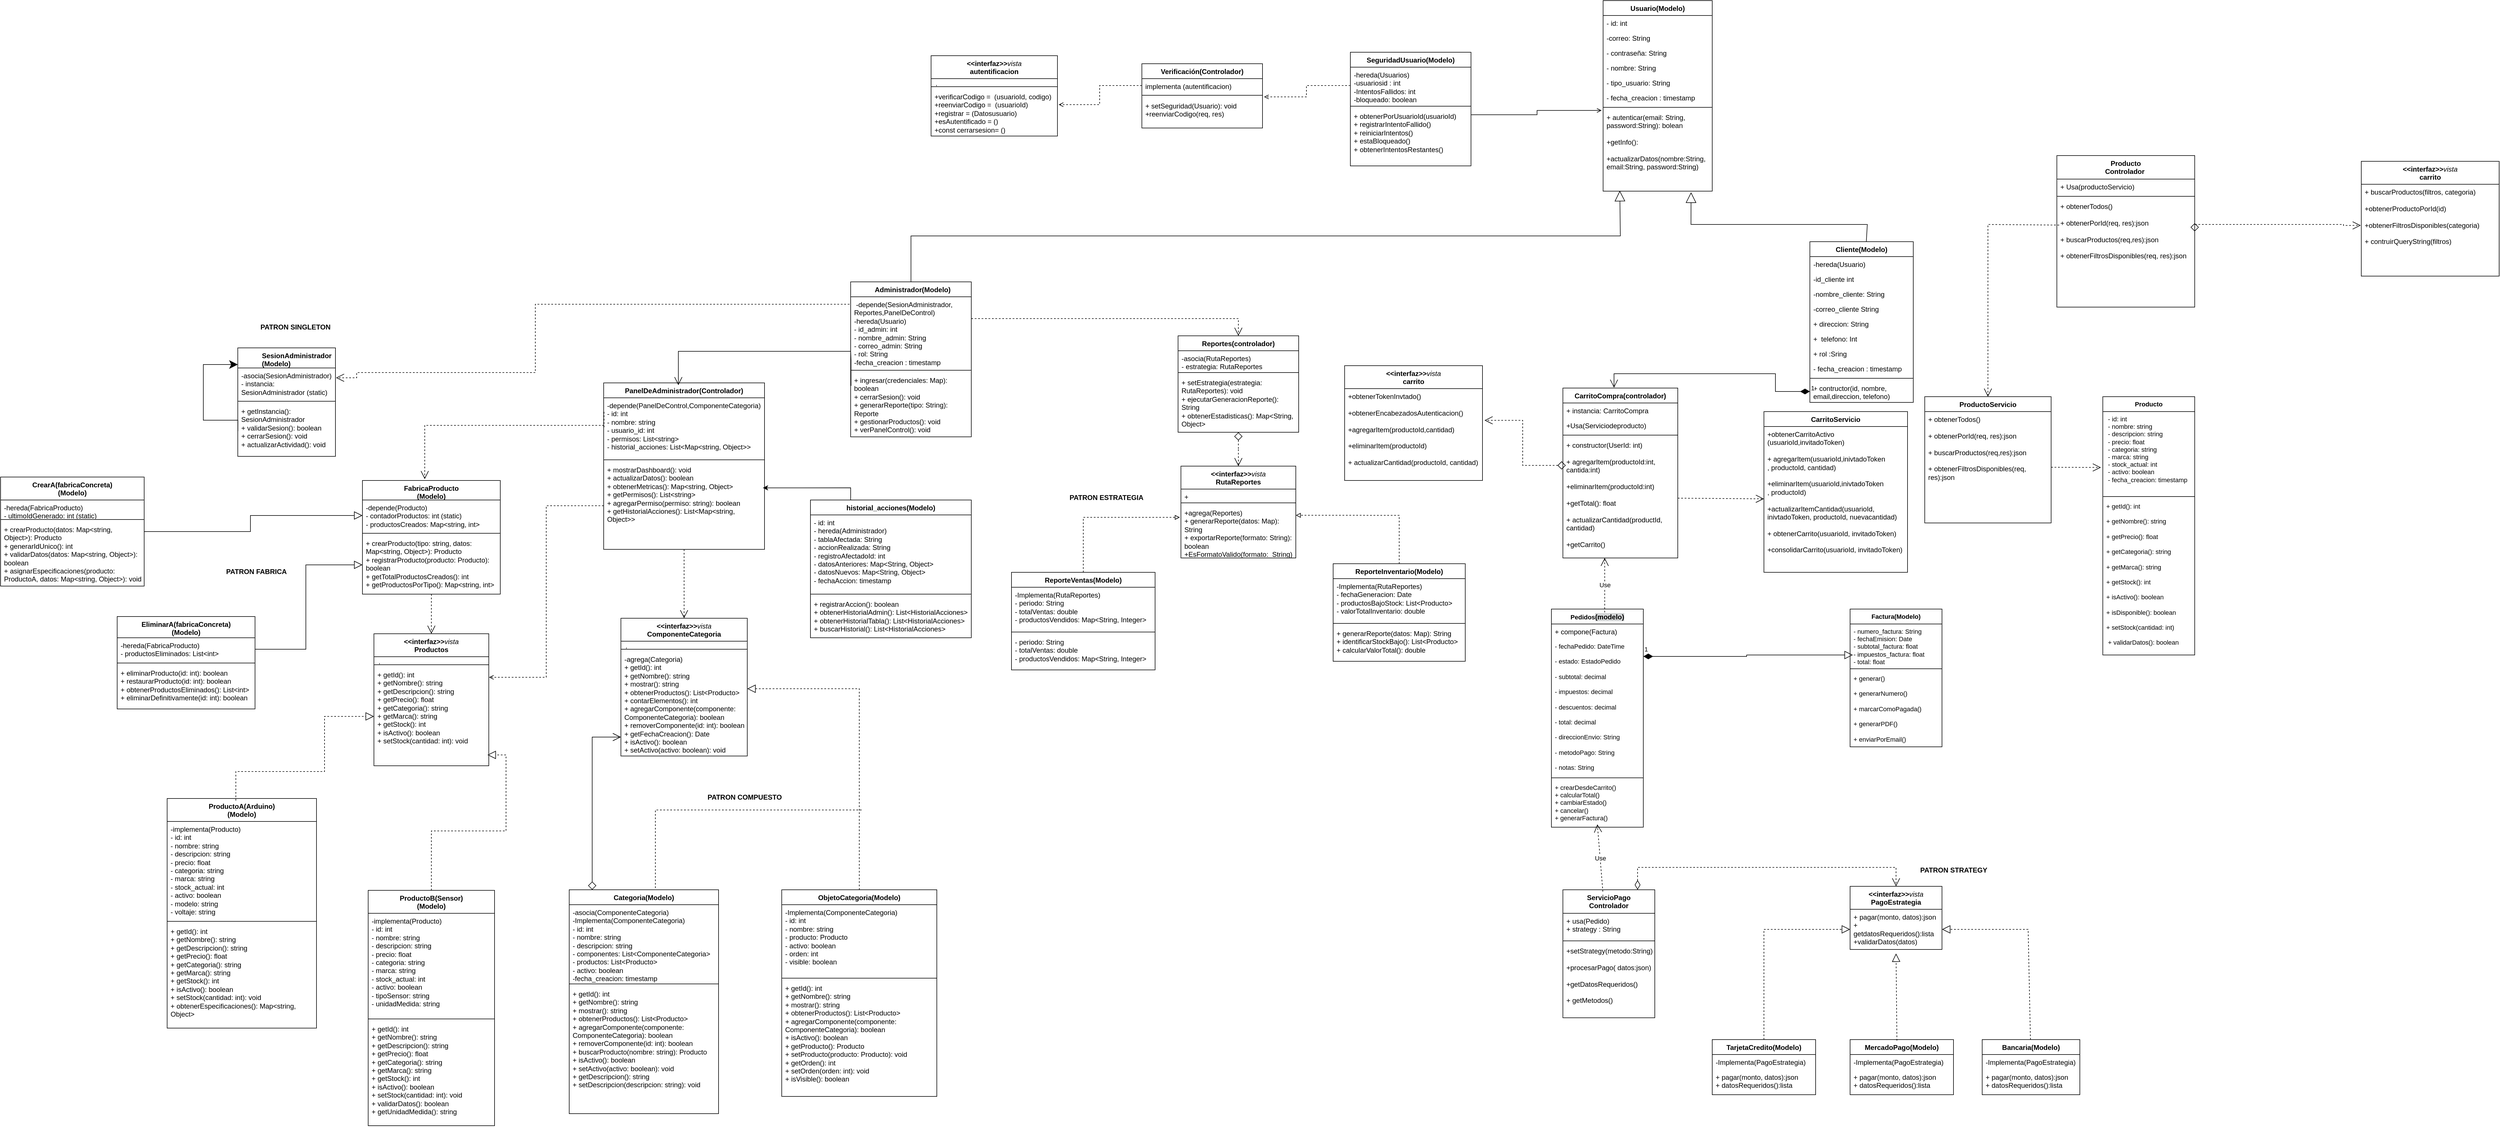<mxfile version="28.2.1">
  <diagram name="Página-1" id="6gC_yfRDSTd1vNHv-zIe">
    <mxGraphModel grid="1" page="1" gridSize="10" guides="1" tooltips="1" connect="1" arrows="1" fold="1" pageScale="1" pageWidth="827" pageHeight="1169" math="0" shadow="0">
      <root>
        <mxCell id="0" />
        <mxCell id="1" parent="0" />
        <mxCell id="z3sE1yy0k6u4Lio7vdYl-1" value="Usuario(Modelo)" style="swimlane;fontStyle=1;align=center;verticalAlign=top;childLayout=stackLayout;horizontal=1;startSize=26;horizontalStack=0;resizeParent=1;resizeParentMax=0;resizeLast=0;collapsible=1;marginBottom=0;whiteSpace=wrap;html=1;" vertex="1" parent="1">
          <mxGeometry x="180" y="-140" width="190" height="332" as="geometry" />
        </mxCell>
        <mxCell id="z3sE1yy0k6u4Lio7vdYl-2" value="&lt;div&gt;&lt;span style=&quot;background-color: transparent; color: light-dark(rgb(0, 0, 0), rgb(255, 255, 255));&quot;&gt;- id: int&lt;/span&gt;&lt;/div&gt;&lt;div&gt;&lt;br&gt;&lt;/div&gt;" style="text;strokeColor=none;fillColor=none;align=left;verticalAlign=top;spacingLeft=4;spacingRight=4;overflow=hidden;rotatable=0;points=[[0,0.5],[1,0.5]];portConstraint=eastwest;whiteSpace=wrap;html=1;" vertex="1" parent="z3sE1yy0k6u4Lio7vdYl-1">
          <mxGeometry y="26" width="190" height="26" as="geometry" />
        </mxCell>
        <mxCell id="z3sE1yy0k6u4Lio7vdYl-3" value="-correo: String" style="text;strokeColor=none;fillColor=none;align=left;verticalAlign=top;spacingLeft=4;spacingRight=4;overflow=hidden;rotatable=0;points=[[0,0.5],[1,0.5]];portConstraint=eastwest;whiteSpace=wrap;html=1;" vertex="1" parent="z3sE1yy0k6u4Lio7vdYl-1">
          <mxGeometry y="52" width="190" height="26" as="geometry" />
        </mxCell>
        <mxCell id="z3sE1yy0k6u4Lio7vdYl-4" value="- contraseña: String" style="text;strokeColor=none;fillColor=none;align=left;verticalAlign=top;spacingLeft=4;spacingRight=4;overflow=hidden;rotatable=0;points=[[0,0.5],[1,0.5]];portConstraint=eastwest;whiteSpace=wrap;html=1;" vertex="1" parent="z3sE1yy0k6u4Lio7vdYl-1">
          <mxGeometry y="78" width="190" height="26" as="geometry" />
        </mxCell>
        <mxCell id="z3sE1yy0k6u4Lio7vdYl-18" value="- nombre: String" style="text;strokeColor=none;fillColor=none;align=left;verticalAlign=top;spacingLeft=4;spacingRight=4;overflow=hidden;rotatable=0;points=[[0,0.5],[1,0.5]];portConstraint=eastwest;whiteSpace=wrap;html=1;" vertex="1" parent="z3sE1yy0k6u4Lio7vdYl-1">
          <mxGeometry y="104" width="190" height="26" as="geometry" />
        </mxCell>
        <mxCell id="JLEoZ3X-MFJoMSW3ZlEc-4" value="- tipo_usuario: String" style="text;strokeColor=none;fillColor=none;align=left;verticalAlign=top;spacingLeft=4;spacingRight=4;overflow=hidden;rotatable=0;points=[[0,0.5],[1,0.5]];portConstraint=eastwest;whiteSpace=wrap;html=1;" vertex="1" parent="z3sE1yy0k6u4Lio7vdYl-1">
          <mxGeometry y="130" width="190" height="26" as="geometry" />
        </mxCell>
        <mxCell id="JLEoZ3X-MFJoMSW3ZlEc-3" value="- fecha_creacion : timestamp" style="text;strokeColor=none;fillColor=none;align=left;verticalAlign=top;spacingLeft=4;spacingRight=4;overflow=hidden;rotatable=0;points=[[0,0.5],[1,0.5]];portConstraint=eastwest;whiteSpace=wrap;html=1;" vertex="1" parent="z3sE1yy0k6u4Lio7vdYl-1">
          <mxGeometry y="156" width="190" height="26" as="geometry" />
        </mxCell>
        <mxCell id="z3sE1yy0k6u4Lio7vdYl-5" value="" style="line;strokeWidth=1;fillColor=none;align=left;verticalAlign=middle;spacingTop=-1;spacingLeft=3;spacingRight=3;rotatable=0;labelPosition=right;points=[];portConstraint=eastwest;strokeColor=inherit;" vertex="1" parent="z3sE1yy0k6u4Lio7vdYl-1">
          <mxGeometry y="182" width="190" height="8" as="geometry" />
        </mxCell>
        <mxCell id="z3sE1yy0k6u4Lio7vdYl-6" value="+ autenticar(email: String, password:String): bolean&lt;div&gt;&lt;br&gt;&lt;div&gt;+getInfo():&lt;/div&gt;&lt;/div&gt;&lt;div&gt;&lt;br&gt;&lt;/div&gt;&lt;div&gt;+actualizarDatos(nombre:String, email:String, password:String)&lt;/div&gt;" style="text;strokeColor=none;fillColor=none;align=left;verticalAlign=top;spacingLeft=4;spacingRight=4;overflow=hidden;rotatable=0;points=[[0,0.5],[1,0.5]];portConstraint=eastwest;whiteSpace=wrap;html=1;" vertex="1" parent="z3sE1yy0k6u4Lio7vdYl-1">
          <mxGeometry y="190" width="190" height="142" as="geometry" />
        </mxCell>
        <mxCell id="z3sE1yy0k6u4Lio7vdYl-7" value="Cliente(Modelo)" style="swimlane;fontStyle=1;align=center;verticalAlign=top;childLayout=stackLayout;horizontal=1;startSize=26;horizontalStack=0;resizeParent=1;resizeParentMax=0;resizeLast=0;collapsible=1;marginBottom=0;whiteSpace=wrap;html=1;" vertex="1" parent="1">
          <mxGeometry x="540" y="280" width="180" height="280" as="geometry" />
        </mxCell>
        <mxCell id="S8V88fqiNsD_uH31inqV-1" value="&lt;div&gt;-hereda(Usuario)&lt;/div&gt;&lt;div&gt;&lt;br&gt;&lt;/div&gt;" style="text;strokeColor=none;fillColor=none;align=left;verticalAlign=top;spacingLeft=4;spacingRight=4;overflow=hidden;rotatable=0;points=[[0,0.5],[1,0.5]];portConstraint=eastwest;whiteSpace=wrap;html=1;" vertex="1" parent="z3sE1yy0k6u4Lio7vdYl-7">
          <mxGeometry y="26" width="180" height="26" as="geometry" />
        </mxCell>
        <mxCell id="JLEoZ3X-MFJoMSW3ZlEc-6" value="&lt;div&gt;-id_cliente int&lt;/div&gt;" style="text;strokeColor=none;fillColor=none;align=left;verticalAlign=top;spacingLeft=4;spacingRight=4;overflow=hidden;rotatable=0;points=[[0,0.5],[1,0.5]];portConstraint=eastwest;whiteSpace=wrap;html=1;" vertex="1" parent="z3sE1yy0k6u4Lio7vdYl-7">
          <mxGeometry y="52" width="180" height="26" as="geometry" />
        </mxCell>
        <mxCell id="JLEoZ3X-MFJoMSW3ZlEc-7" value="&lt;div&gt;-nombre_cliente: String&lt;/div&gt;" style="text;strokeColor=none;fillColor=none;align=left;verticalAlign=top;spacingLeft=4;spacingRight=4;overflow=hidden;rotatable=0;points=[[0,0.5],[1,0.5]];portConstraint=eastwest;whiteSpace=wrap;html=1;" vertex="1" parent="z3sE1yy0k6u4Lio7vdYl-7">
          <mxGeometry y="78" width="180" height="26" as="geometry" />
        </mxCell>
        <mxCell id="JLEoZ3X-MFJoMSW3ZlEc-1" value="&lt;div&gt;-correo_cliente String&lt;/div&gt;" style="text;strokeColor=none;fillColor=none;align=left;verticalAlign=top;spacingLeft=4;spacingRight=4;overflow=hidden;rotatable=0;points=[[0,0.5],[1,0.5]];portConstraint=eastwest;whiteSpace=wrap;html=1;" vertex="1" parent="z3sE1yy0k6u4Lio7vdYl-7">
          <mxGeometry y="104" width="180" height="26" as="geometry" />
        </mxCell>
        <mxCell id="z3sE1yy0k6u4Lio7vdYl-8" value="+ direccion: String&lt;div&gt;&amp;nbsp;&lt;/div&gt;" style="text;strokeColor=none;fillColor=none;align=left;verticalAlign=top;spacingLeft=4;spacingRight=4;overflow=hidden;rotatable=0;points=[[0,0.5],[1,0.5]];portConstraint=eastwest;whiteSpace=wrap;html=1;" vertex="1" parent="z3sE1yy0k6u4Lio7vdYl-7">
          <mxGeometry y="130" width="180" height="26" as="geometry" />
        </mxCell>
        <mxCell id="z3sE1yy0k6u4Lio7vdYl-19" value="+&amp;nbsp; telefono: Int" style="text;strokeColor=none;fillColor=none;align=left;verticalAlign=top;spacingLeft=4;spacingRight=4;overflow=hidden;rotatable=0;points=[[0,0.5],[1,0.5]];portConstraint=eastwest;whiteSpace=wrap;html=1;" vertex="1" parent="z3sE1yy0k6u4Lio7vdYl-7">
          <mxGeometry y="156" width="180" height="26" as="geometry" />
        </mxCell>
        <mxCell id="S8V88fqiNsD_uH31inqV-2" value="+ rol :Sring" style="text;strokeColor=none;fillColor=none;align=left;verticalAlign=top;spacingLeft=4;spacingRight=4;overflow=hidden;rotatable=0;points=[[0,0.5],[1,0.5]];portConstraint=eastwest;whiteSpace=wrap;html=1;" vertex="1" parent="z3sE1yy0k6u4Lio7vdYl-7">
          <mxGeometry y="182" width="180" height="26" as="geometry" />
        </mxCell>
        <mxCell id="JLEoZ3X-MFJoMSW3ZlEc-5" value="- fecha_creacion : timestamp" style="text;strokeColor=none;fillColor=none;align=left;verticalAlign=top;spacingLeft=4;spacingRight=4;overflow=hidden;rotatable=0;points=[[0,0.5],[1,0.5]];portConstraint=eastwest;whiteSpace=wrap;html=1;" vertex="1" parent="z3sE1yy0k6u4Lio7vdYl-7">
          <mxGeometry y="208" width="180" height="26" as="geometry" />
        </mxCell>
        <mxCell id="z3sE1yy0k6u4Lio7vdYl-9" value="" style="line;strokeWidth=1;fillColor=none;align=left;verticalAlign=middle;spacingTop=-1;spacingLeft=3;spacingRight=3;rotatable=0;labelPosition=right;points=[];portConstraint=eastwest;strokeColor=inherit;" vertex="1" parent="z3sE1yy0k6u4Lio7vdYl-7">
          <mxGeometry y="234" width="180" height="8" as="geometry" />
        </mxCell>
        <mxCell id="z3sE1yy0k6u4Lio7vdYl-10" value="+ contructor(id, nombre, email,direccion, telefono)" style="text;strokeColor=none;fillColor=none;align=left;verticalAlign=top;spacingLeft=4;spacingRight=4;overflow=hidden;rotatable=0;points=[[0,0.5],[1,0.5]];portConstraint=eastwest;whiteSpace=wrap;html=1;" vertex="1" parent="z3sE1yy0k6u4Lio7vdYl-7">
          <mxGeometry y="242" width="180" height="38" as="geometry" />
        </mxCell>
        <mxCell id="z3sE1yy0k6u4Lio7vdYl-11" value="" style="endArrow=block;endSize=16;endFill=0;html=1;rounded=0;entryX=0.806;entryY=1.013;entryDx=0;entryDy=0;entryPerimeter=0;" edge="1" parent="1" source="z3sE1yy0k6u4Lio7vdYl-7" target="z3sE1yy0k6u4Lio7vdYl-6">
          <mxGeometry width="160" relative="1" as="geometry">
            <mxPoint x="220" y="300" as="sourcePoint" />
            <mxPoint x="380" y="300" as="targetPoint" />
            <Array as="points">
              <mxPoint x="640" y="250" />
              <mxPoint x="333" y="250" />
            </Array>
          </mxGeometry>
        </mxCell>
        <mxCell id="z3sE1yy0k6u4Lio7vdYl-12" value="1" style="endArrow=open;html=1;endSize=12;startArrow=diamondThin;startSize=14;startFill=1;edgeStyle=orthogonalEdgeStyle;align=left;verticalAlign=bottom;rounded=0;exitX=0;exitY=0.5;exitDx=0;exitDy=0;entryX=0.445;entryY=-0.002;entryDx=0;entryDy=0;entryPerimeter=0;" edge="1" parent="1" source="z3sE1yy0k6u4Lio7vdYl-10" target="z3sE1yy0k6u4Lio7vdYl-13">
          <mxGeometry x="-1" y="3" relative="1" as="geometry">
            <mxPoint x="110" y="410" as="sourcePoint" />
            <mxPoint x="270" y="410" as="targetPoint" />
            <Array as="points">
              <mxPoint x="480" y="510" />
              <mxPoint x="199" y="510" />
            </Array>
          </mxGeometry>
        </mxCell>
        <mxCell id="z3sE1yy0k6u4Lio7vdYl-13" value="CarritoCompra(controlador)" style="swimlane;fontStyle=1;align=center;verticalAlign=top;childLayout=stackLayout;horizontal=1;startSize=26;horizontalStack=0;resizeParent=1;resizeParentMax=0;resizeLast=0;collapsible=1;marginBottom=0;whiteSpace=wrap;html=1;" vertex="1" parent="1">
          <mxGeometry x="110" y="535" width="200" height="296" as="geometry" />
        </mxCell>
        <mxCell id="z3sE1yy0k6u4Lio7vdYl-14" value="+ instancia: CarritoCompra" style="text;strokeColor=none;fillColor=none;align=left;verticalAlign=top;spacingLeft=4;spacingRight=4;overflow=hidden;rotatable=0;points=[[0,0.5],[1,0.5]];portConstraint=eastwest;whiteSpace=wrap;html=1;" vertex="1" parent="z3sE1yy0k6u4Lio7vdYl-13">
          <mxGeometry y="26" width="200" height="26" as="geometry" />
        </mxCell>
        <mxCell id="S8V88fqiNsD_uH31inqV-9" value="+Usa(&lt;span style=&quot;text-align: center;&quot;&gt;Serviciodeproducto&lt;/span&gt;)" style="text;strokeColor=none;fillColor=none;align=left;verticalAlign=top;spacingLeft=4;spacingRight=4;overflow=hidden;rotatable=0;points=[[0,0.5],[1,0.5]];portConstraint=eastwest;whiteSpace=wrap;html=1;" vertex="1" parent="z3sE1yy0k6u4Lio7vdYl-13">
          <mxGeometry y="52" width="200" height="26" as="geometry" />
        </mxCell>
        <mxCell id="z3sE1yy0k6u4Lio7vdYl-15" value="" style="line;strokeWidth=1;fillColor=none;align=left;verticalAlign=middle;spacingTop=-1;spacingLeft=3;spacingRight=3;rotatable=0;labelPosition=right;points=[];portConstraint=eastwest;strokeColor=inherit;" vertex="1" parent="z3sE1yy0k6u4Lio7vdYl-13">
          <mxGeometry y="78" width="200" height="8" as="geometry" />
        </mxCell>
        <mxCell id="z3sE1yy0k6u4Lio7vdYl-16" value="+ constructor(UserId: int)&lt;div&gt;&lt;br&gt;&lt;div&gt;+ agregarItem(productoId:int, cantida:int)&lt;/div&gt;&lt;/div&gt;&lt;div&gt;&lt;br&gt;&lt;/div&gt;&lt;div&gt;+eliminarItem(&lt;span style=&quot;background-color: transparent; color: light-dark(rgb(0, 0, 0), rgb(255, 255, 255));&quot;&gt;productoId:int&lt;/span&gt;&lt;span style=&quot;background-color: transparent; color: light-dark(rgb(0, 0, 0), rgb(255, 255, 255));&quot;&gt;)&lt;/span&gt;&lt;/div&gt;&lt;div&gt;&lt;span style=&quot;background-color: transparent; color: light-dark(rgb(0, 0, 0), rgb(255, 255, 255));&quot;&gt;&lt;br&gt;&lt;/span&gt;&lt;/div&gt;&lt;div&gt;&lt;span style=&quot;background-color: transparent; color: light-dark(rgb(0, 0, 0), rgb(255, 255, 255));&quot;&gt;+getTotal(): float&lt;/span&gt;&lt;/div&gt;&lt;div&gt;&lt;span style=&quot;background-color: transparent; color: light-dark(rgb(0, 0, 0), rgb(255, 255, 255));&quot;&gt;&lt;br&gt;&lt;/span&gt;&lt;/div&gt;&lt;div&gt;&lt;span style=&quot;background-color: transparent; color: light-dark(rgb(0, 0, 0), rgb(255, 255, 255));&quot;&gt;+ actualizarCantidad(&lt;/span&gt;&lt;span style=&quot;background-color: transparent;&quot;&gt;productId, cantidad&lt;/span&gt;&lt;span style=&quot;background-color: transparent; color: light-dark(rgb(0, 0, 0), rgb(255, 255, 255));&quot;&gt;)&lt;/span&gt;&lt;/div&gt;&lt;div&gt;&lt;span style=&quot;background-color: transparent; color: light-dark(rgb(0, 0, 0), rgb(255, 255, 255));&quot;&gt;&lt;br&gt;&lt;/span&gt;&lt;/div&gt;&lt;div&gt;&lt;span style=&quot;background-color: transparent; color: light-dark(rgb(0, 0, 0), rgb(255, 255, 255));&quot;&gt;+getCarrito()&lt;/span&gt;&lt;/div&gt;&lt;div&gt;&lt;span style=&quot;background-color: transparent; color: light-dark(rgb(0, 0, 0), rgb(255, 255, 255));&quot;&gt;&lt;br&gt;&lt;/span&gt;&lt;/div&gt;" style="text;strokeColor=none;fillColor=none;align=left;verticalAlign=top;spacingLeft=4;spacingRight=4;overflow=hidden;rotatable=0;points=[[0,0.5],[1,0.5]];portConstraint=eastwest;whiteSpace=wrap;html=1;" vertex="1" parent="z3sE1yy0k6u4Lio7vdYl-13">
          <mxGeometry y="86" width="200" height="210" as="geometry" />
        </mxCell>
        <mxCell id="z3sE1yy0k6u4Lio7vdYl-24" value="ProductoServicio" style="swimlane;fontStyle=1;align=center;verticalAlign=top;childLayout=stackLayout;horizontal=1;startSize=26;horizontalStack=0;resizeParent=1;resizeParentMax=0;resizeLast=0;collapsible=1;marginBottom=0;whiteSpace=wrap;html=1;" vertex="1" parent="1">
          <mxGeometry x="740" y="550" width="220" height="220" as="geometry" />
        </mxCell>
        <mxCell id="z3sE1yy0k6u4Lio7vdYl-27" value="&lt;div&gt;+ obtenerTodos()&lt;/div&gt;&lt;div&gt;&lt;br&gt;&lt;/div&gt;&lt;div&gt;+ obtenerPorId(req, res):json&lt;/div&gt;&lt;div&gt;&lt;br&gt;&lt;/div&gt;&lt;div&gt;+ buscarProductos(req,res):json&lt;/div&gt;&lt;div&gt;&lt;br&gt;&lt;/div&gt;&lt;div&gt;+ obtenerFiltrosDisponibles(req, res):json&amp;nbsp;&lt;/div&gt;" style="text;strokeColor=none;fillColor=none;align=left;verticalAlign=top;spacingLeft=4;spacingRight=4;overflow=hidden;rotatable=0;points=[[0,0.5],[1,0.5]];portConstraint=eastwest;whiteSpace=wrap;html=1;" vertex="1" parent="z3sE1yy0k6u4Lio7vdYl-24">
          <mxGeometry y="26" width="220" height="194" as="geometry" />
        </mxCell>
        <mxCell id="z3sE1yy0k6u4Lio7vdYl-28" value="" style="endArrow=open;endSize=12;dashed=1;html=1;rounded=0;" edge="1" parent="1" source="z3sE1yy0k6u4Lio7vdYl-16" target="BWhZI-EUxTvww1TpaFTA-2">
          <mxGeometry width="160" relative="1" as="geometry">
            <mxPoint x="330" y="599" as="sourcePoint" />
            <mxPoint x="610" y="600" as="targetPoint" />
          </mxGeometry>
        </mxCell>
        <mxCell id="z3sE1yy0k6u4Lio7vdYl-32" value="&amp;lt;&amp;lt;interfaz&amp;gt;&amp;gt;&lt;i style=&quot;font-weight: 400;&quot;&gt;vista&lt;/i&gt;&lt;div&gt;PagoEstrategia&lt;/div&gt;" style="swimlane;fontStyle=1;align=center;verticalAlign=top;childLayout=stackLayout;horizontal=1;startSize=40;horizontalStack=0;resizeParent=1;resizeParentMax=0;resizeLast=0;collapsible=1;marginBottom=0;whiteSpace=wrap;html=1;" vertex="1" parent="1">
          <mxGeometry x="610" y="1403" width="160" height="110" as="geometry" />
        </mxCell>
        <mxCell id="z3sE1yy0k6u4Lio7vdYl-35" value="+ pagar(monto, datos):json&lt;div&gt;+ getdatosRequeridos():lista&lt;/div&gt;&lt;div&gt;+validarDatos(datos)&lt;/div&gt;" style="text;strokeColor=none;fillColor=none;align=left;verticalAlign=top;spacingLeft=4;spacingRight=4;overflow=hidden;rotatable=0;points=[[0,0.5],[1,0.5]];portConstraint=eastwest;whiteSpace=wrap;html=1;" vertex="1" parent="z3sE1yy0k6u4Lio7vdYl-32">
          <mxGeometry y="40" width="160" height="70" as="geometry" />
        </mxCell>
        <mxCell id="z3sE1yy0k6u4Lio7vdYl-36" value="TarjetaCredito(Modelo)" style="swimlane;fontStyle=1;align=center;verticalAlign=top;childLayout=stackLayout;horizontal=1;startSize=26;horizontalStack=0;resizeParent=1;resizeParentMax=0;resizeLast=0;collapsible=1;marginBottom=0;whiteSpace=wrap;html=1;" vertex="1" parent="1">
          <mxGeometry x="370" y="1670" width="180" height="96" as="geometry" />
        </mxCell>
        <mxCell id="S8V88fqiNsD_uH31inqV-3" value="&lt;div&gt;-Implementa(PagoEstrategia)&lt;/div&gt;&lt;div&gt;&lt;br&gt;&lt;/div&gt;" style="text;strokeColor=none;fillColor=none;align=left;verticalAlign=top;spacingLeft=4;spacingRight=4;overflow=hidden;rotatable=0;points=[[0,0.5],[1,0.5]];portConstraint=eastwest;whiteSpace=wrap;html=1;" vertex="1" parent="z3sE1yy0k6u4Lio7vdYl-36">
          <mxGeometry y="26" width="180" height="26" as="geometry" />
        </mxCell>
        <mxCell id="z3sE1yy0k6u4Lio7vdYl-39" value="+ pagar(monto, datos):json&lt;div&gt;+ datosRequeridos():lista&lt;/div&gt;" style="text;strokeColor=none;fillColor=none;align=left;verticalAlign=top;spacingLeft=4;spacingRight=4;overflow=hidden;rotatable=0;points=[[0,0.5],[1,0.5]];portConstraint=eastwest;whiteSpace=wrap;html=1;" vertex="1" parent="z3sE1yy0k6u4Lio7vdYl-36">
          <mxGeometry y="52" width="180" height="44" as="geometry" />
        </mxCell>
        <mxCell id="z3sE1yy0k6u4Lio7vdYl-40" value="MercadoPago(Modelo)" style="swimlane;fontStyle=1;align=center;verticalAlign=top;childLayout=stackLayout;horizontal=1;startSize=26;horizontalStack=0;resizeParent=1;resizeParentMax=0;resizeLast=0;collapsible=1;marginBottom=0;whiteSpace=wrap;html=1;" vertex="1" parent="1">
          <mxGeometry x="610" y="1670" width="180" height="96" as="geometry" />
        </mxCell>
        <mxCell id="S8V88fqiNsD_uH31inqV-5" value="&lt;div&gt;-Implementa(PagoEstrategia)&lt;/div&gt;&lt;div&gt;&lt;br&gt;&lt;/div&gt;" style="text;strokeColor=none;fillColor=none;align=left;verticalAlign=top;spacingLeft=4;spacingRight=4;overflow=hidden;rotatable=0;points=[[0,0.5],[1,0.5]];portConstraint=eastwest;whiteSpace=wrap;html=1;" vertex="1" parent="z3sE1yy0k6u4Lio7vdYl-40">
          <mxGeometry y="26" width="180" height="26" as="geometry" />
        </mxCell>
        <mxCell id="z3sE1yy0k6u4Lio7vdYl-43" value="+ pagar(monto, datos):json&lt;div&gt;+ datosRequeridos():lista&lt;/div&gt;" style="text;strokeColor=none;fillColor=none;align=left;verticalAlign=top;spacingLeft=4;spacingRight=4;overflow=hidden;rotatable=0;points=[[0,0.5],[1,0.5]];portConstraint=eastwest;whiteSpace=wrap;html=1;" vertex="1" parent="z3sE1yy0k6u4Lio7vdYl-40">
          <mxGeometry y="52" width="180" height="44" as="geometry" />
        </mxCell>
        <mxCell id="z3sE1yy0k6u4Lio7vdYl-44" value="Bancaria(Modelo)" style="swimlane;fontStyle=1;align=center;verticalAlign=top;childLayout=stackLayout;horizontal=1;startSize=26;horizontalStack=0;resizeParent=1;resizeParentMax=0;resizeLast=0;collapsible=1;marginBottom=0;whiteSpace=wrap;html=1;" vertex="1" parent="1">
          <mxGeometry x="840" y="1670" width="170" height="96" as="geometry" />
        </mxCell>
        <mxCell id="S8V88fqiNsD_uH31inqV-6" value="&lt;div&gt;-Implementa(PagoEstrategia)&lt;/div&gt;&lt;div&gt;&lt;br&gt;&lt;/div&gt;" style="text;strokeColor=none;fillColor=none;align=left;verticalAlign=top;spacingLeft=4;spacingRight=4;overflow=hidden;rotatable=0;points=[[0,0.5],[1,0.5]];portConstraint=eastwest;whiteSpace=wrap;html=1;" vertex="1" parent="z3sE1yy0k6u4Lio7vdYl-44">
          <mxGeometry y="26" width="170" height="26" as="geometry" />
        </mxCell>
        <mxCell id="z3sE1yy0k6u4Lio7vdYl-47" value="+ pagar(monto, datos):json&lt;div&gt;+ datosRequeridos():lista&lt;/div&gt;" style="text;strokeColor=none;fillColor=none;align=left;verticalAlign=top;spacingLeft=4;spacingRight=4;overflow=hidden;rotatable=0;points=[[0,0.5],[1,0.5]];portConstraint=eastwest;whiteSpace=wrap;html=1;" vertex="1" parent="z3sE1yy0k6u4Lio7vdYl-44">
          <mxGeometry y="52" width="170" height="44" as="geometry" />
        </mxCell>
        <mxCell id="z3sE1yy0k6u4Lio7vdYl-51" value="ServicioPago&lt;br&gt;Controlador" style="swimlane;fontStyle=1;align=center;verticalAlign=top;childLayout=stackLayout;horizontal=1;startSize=41;horizontalStack=0;resizeParent=1;resizeParentMax=0;resizeLast=0;collapsible=1;marginBottom=0;whiteSpace=wrap;html=1;" vertex="1" parent="1">
          <mxGeometry x="110" y="1409" width="160" height="223" as="geometry" />
        </mxCell>
        <mxCell id="z3sE1yy0k6u4Lio7vdYl-52" value="+ usa(Pedido)&lt;div&gt;+ strategy : String&lt;/div&gt;" style="text;strokeColor=none;fillColor=none;align=left;verticalAlign=top;spacingLeft=4;spacingRight=4;overflow=hidden;rotatable=0;points=[[0,0.5],[1,0.5]];portConstraint=eastwest;whiteSpace=wrap;html=1;" vertex="1" parent="z3sE1yy0k6u4Lio7vdYl-51">
          <mxGeometry y="41" width="160" height="44" as="geometry" />
        </mxCell>
        <mxCell id="z3sE1yy0k6u4Lio7vdYl-53" value="" style="line;strokeWidth=1;fillColor=none;align=left;verticalAlign=middle;spacingTop=-1;spacingLeft=3;spacingRight=3;rotatable=0;labelPosition=right;points=[];portConstraint=eastwest;strokeColor=inherit;" vertex="1" parent="z3sE1yy0k6u4Lio7vdYl-51">
          <mxGeometry y="85" width="160" height="8" as="geometry" />
        </mxCell>
        <mxCell id="z3sE1yy0k6u4Lio7vdYl-54" value="+setStrategy(metodo:String)&lt;div&gt;&lt;br&gt;&lt;div&gt;+procesarPago( datos:json)&lt;/div&gt;&lt;div&gt;&lt;br&gt;&lt;/div&gt;&lt;div&gt;+getDatosRequeridos()&lt;/div&gt;&lt;div&gt;&lt;br&gt;&lt;/div&gt;&lt;div&gt;+ getMetodos()&lt;/div&gt;&lt;/div&gt;" style="text;strokeColor=none;fillColor=none;align=left;verticalAlign=top;spacingLeft=4;spacingRight=4;overflow=hidden;rotatable=0;points=[[0,0.5],[1,0.5]];portConstraint=eastwest;whiteSpace=wrap;html=1;" vertex="1" parent="z3sE1yy0k6u4Lio7vdYl-51">
          <mxGeometry y="93" width="160" height="130" as="geometry" />
        </mxCell>
        <mxCell id="z3sE1yy0k6u4Lio7vdYl-56" value="" style="endArrow=open;html=1;endSize=12;startArrow=diamondThin;startSize=14;startFill=0;edgeStyle=orthogonalEdgeStyle;align=left;verticalAlign=bottom;rounded=0;entryX=0.5;entryY=0;entryDx=0;entryDy=0;dashed=1;" edge="1" parent="1" source="z3sE1yy0k6u4Lio7vdYl-51" target="z3sE1yy0k6u4Lio7vdYl-32">
          <mxGeometry x="-0.962" y="-20" relative="1" as="geometry">
            <mxPoint x="400" y="900" as="sourcePoint" />
            <mxPoint x="560" y="900" as="targetPoint" />
            <Array as="points">
              <mxPoint x="240" y="1370" />
              <mxPoint x="690" y="1370" />
            </Array>
            <mxPoint as="offset" />
          </mxGeometry>
        </mxCell>
        <mxCell id="z3sE1yy0k6u4Lio7vdYl-58" value="" style="endArrow=block;dashed=1;endFill=0;endSize=12;html=1;rounded=0;entryX=0;entryY=0.5;entryDx=0;entryDy=0;exitX=0.5;exitY=0;exitDx=0;exitDy=0;" edge="1" parent="1" source="z3sE1yy0k6u4Lio7vdYl-36" target="z3sE1yy0k6u4Lio7vdYl-35">
          <mxGeometry width="160" relative="1" as="geometry">
            <mxPoint x="450" y="1370" as="sourcePoint" />
            <mxPoint x="630" y="1050" as="targetPoint" />
            <Array as="points">
              <mxPoint x="460" y="1478" />
            </Array>
          </mxGeometry>
        </mxCell>
        <mxCell id="z3sE1yy0k6u4Lio7vdYl-59" value="" style="endArrow=block;dashed=1;endFill=0;endSize=12;html=1;rounded=0;entryX=0.5;entryY=1.1;entryDx=0;entryDy=0;entryPerimeter=0;exitX=0.453;exitY=0.018;exitDx=0;exitDy=0;exitPerimeter=0;" edge="1" parent="1" source="z3sE1yy0k6u4Lio7vdYl-40" target="z3sE1yy0k6u4Lio7vdYl-35">
          <mxGeometry width="160" relative="1" as="geometry">
            <mxPoint x="340" y="1110" as="sourcePoint" />
            <mxPoint x="500" y="1110" as="targetPoint" />
          </mxGeometry>
        </mxCell>
        <mxCell id="z3sE1yy0k6u4Lio7vdYl-60" value="" style="endArrow=block;dashed=1;endFill=0;endSize=12;html=1;rounded=0;entryX=1;entryY=0.5;entryDx=0;entryDy=0;" edge="1" parent="1" source="z3sE1yy0k6u4Lio7vdYl-44" target="z3sE1yy0k6u4Lio7vdYl-35">
          <mxGeometry width="160" relative="1" as="geometry">
            <mxPoint x="400" y="1110" as="sourcePoint" />
            <mxPoint x="700" y="940" as="targetPoint" />
            <Array as="points">
              <mxPoint x="920" y="1478" />
            </Array>
          </mxGeometry>
        </mxCell>
        <mxCell id="z3sE1yy0k6u4Lio7vdYl-61" value="&lt;blockquote style=&quot;margin: 0 0 0 40px; border: none; padding: 0px;&quot;&gt;Administrador&lt;span style=&quot;text-align: center; background-color: transparent; color: light-dark(rgb(0, 0, 0), rgb(255, 255, 255));&quot;&gt;(Modelo)&lt;/span&gt;&lt;/blockquote&gt;" style="swimlane;fontStyle=1;align=left;verticalAlign=top;childLayout=stackLayout;horizontal=1;startSize=26;horizontalStack=0;resizeParent=1;resizeParentMax=0;resizeLast=0;collapsible=1;marginBottom=0;whiteSpace=wrap;html=1;" vertex="1" parent="1">
          <mxGeometry x="-1130" y="350" width="210" height="270" as="geometry" />
        </mxCell>
        <mxCell id="z3sE1yy0k6u4Lio7vdYl-62" value="&lt;div&gt;&amp;nbsp;-depende(&lt;span style=&quot;background-color: transparent; color: light-dark(rgb(0, 0, 0), rgb(255, 255, 255));&quot;&gt;SesionAdministrador,&lt;/span&gt;&lt;/div&gt;&lt;div&gt;&lt;span style=&quot;background-color: transparent; color: light-dark(rgb(0, 0, 0), rgb(255, 255, 255));&quot;&gt;Reportes,PanelDeControl)&lt;/span&gt;&lt;/div&gt;&lt;div&gt;-hereda(Usuario)&lt;/div&gt;&lt;div&gt;- id_admin: int&lt;/div&gt;&lt;div&gt;- nombre_admin: String&lt;/div&gt;&lt;div&gt;- correo_admin: String&lt;/div&gt;&lt;div&gt;- rol: String&lt;/div&gt;&lt;div&gt;&lt;span style=&quot;background-color: transparent; color: light-dark(rgb(0, 0, 0), rgb(255, 255, 255));&quot;&gt;-fecha_creacion : timestamp&lt;/span&gt;&lt;/div&gt;" style="text;strokeColor=none;fillColor=none;align=left;verticalAlign=top;spacingLeft=4;spacingRight=4;overflow=hidden;rotatable=0;points=[[0,0.5],[1,0.5]];portConstraint=eastwest;whiteSpace=wrap;html=1;" vertex="1" parent="z3sE1yy0k6u4Lio7vdYl-61">
          <mxGeometry y="26" width="210" height="124" as="geometry" />
        </mxCell>
        <mxCell id="z3sE1yy0k6u4Lio7vdYl-63" value="" style="line;strokeWidth=1;fillColor=none;align=left;verticalAlign=middle;spacingTop=-1;spacingLeft=3;spacingRight=3;rotatable=0;labelPosition=right;points=[];portConstraint=eastwest;strokeColor=inherit;" vertex="1" parent="z3sE1yy0k6u4Lio7vdYl-61">
          <mxGeometry y="150" width="210" height="8" as="geometry" />
        </mxCell>
        <mxCell id="z3sE1yy0k6u4Lio7vdYl-64" value="&lt;div&gt;+ ingresar(credenciales: Map): boolean&lt;/div&gt;&lt;div&gt;+ cerrarSesion(): void&lt;/div&gt;&lt;div&gt;+ generarReporte(tipo: String): Reporte&lt;/div&gt;&lt;div&gt;+ gestionarProductos(): void&lt;/div&gt;&lt;div&gt;+ verPanelControl(): void&lt;/div&gt;" style="text;strokeColor=none;fillColor=none;align=left;verticalAlign=top;spacingLeft=4;spacingRight=4;overflow=hidden;rotatable=0;points=[[0,0.5],[1,0.5]];portConstraint=eastwest;whiteSpace=wrap;html=1;" vertex="1" parent="z3sE1yy0k6u4Lio7vdYl-61">
          <mxGeometry y="158" width="210" height="112" as="geometry" />
        </mxCell>
        <mxCell id="z3sE1yy0k6u4Lio7vdYl-65" value="" style="endArrow=block;endSize=16;endFill=0;html=1;rounded=0;exitX=0.5;exitY=0;exitDx=0;exitDy=0;entryX=0.153;entryY=0.994;entryDx=0;entryDy=0;entryPerimeter=0;" edge="1" parent="1" source="z3sE1yy0k6u4Lio7vdYl-61" target="z3sE1yy0k6u4Lio7vdYl-6">
          <mxGeometry x="0.001" width="160" relative="1" as="geometry">
            <mxPoint x="60" y="200" as="sourcePoint" />
            <mxPoint x="220" y="200" as="targetPoint" />
            <Array as="points">
              <mxPoint x="-1025" y="270" />
              <mxPoint x="-390" y="270" />
              <mxPoint x="210" y="270" />
            </Array>
            <mxPoint as="offset" />
          </mxGeometry>
        </mxCell>
        <mxCell id="C9_yV6kBKwBYYzCftP57-1" value="Use" style="endArrow=open;endSize=12;dashed=1;html=1;rounded=0;exitX=0.435;exitY=0.015;exitDx=0;exitDy=0;exitPerimeter=0;entryX=0.5;entryY=0.939;entryDx=0;entryDy=0;entryPerimeter=0;" edge="1" parent="1" source="z3sE1yy0k6u4Lio7vdYl-51" target="HdZBfzWeq_k-17FG1qKc-15">
          <mxGeometry x="0.005" width="160" relative="1" as="geometry">
            <mxPoint x="200" y="890" as="sourcePoint" />
            <mxPoint x="190" y="1310" as="targetPoint" />
            <mxPoint as="offset" />
          </mxGeometry>
        </mxCell>
        <mxCell id="C9_yV6kBKwBYYzCftP57-2" value="PATRON STRATEGY" style="text;html=1;align=center;verticalAlign=middle;resizable=0;points=[];autosize=1;strokeColor=none;fillColor=none;fontStyle=1" vertex="1" parent="1">
          <mxGeometry x="720" y="1360" width="140" height="30" as="geometry" />
        </mxCell>
        <mxCell id="7Of9hr62FPUKn6uWA_X7-29" style="edgeStyle=orthogonalEdgeStyle;rounded=0;orthogonalLoop=1;jettySize=auto;html=1;exitX=0.5;exitY=0;exitDx=0;exitDy=0;" edge="1" parent="1">
          <mxGeometry relative="1" as="geometry" />
        </mxCell>
        <mxCell id="7Of9hr62FPUKn6uWA_X7-1" value="&lt;blockquote style=&quot;margin: 0 0 0 40px; border: none; padding: 0px;&quot;&gt;SesionAdministrador&lt;/blockquote&gt;&lt;blockquote style=&quot;margin: 0 0 0 40px; border: none; padding: 0px;&quot;&gt;(Modelo)&lt;/blockquote&gt;" style="swimlane;fontStyle=1;align=left;verticalAlign=top;childLayout=stackLayout;horizontal=1;startSize=35;horizontalStack=0;resizeParent=1;resizeParentMax=0;resizeLast=0;collapsible=1;marginBottom=0;whiteSpace=wrap;html=1;" vertex="1" parent="1">
          <mxGeometry x="-2197" y="465" width="170" height="189" as="geometry" />
        </mxCell>
        <mxCell id="7Of9hr62FPUKn6uWA_X7-73" value="&lt;div&gt;&lt;div&gt;-asocia(SesionAdministrador)&lt;/div&gt;&lt;/div&gt;&lt;div&gt;&lt;span style=&quot;background-color: transparent; color: light-dark(rgb(0, 0, 0), rgb(255, 255, 255));&quot;&gt;- instancia: SesionAdministrador (static)&lt;/span&gt;&lt;/div&gt;" style="text;strokeColor=none;fillColor=none;align=left;verticalAlign=top;spacingLeft=4;spacingRight=4;overflow=hidden;rotatable=0;points=[[0,0.5],[1,0.5]];portConstraint=eastwest;whiteSpace=wrap;html=1;" vertex="1" parent="7Of9hr62FPUKn6uWA_X7-1">
          <mxGeometry y="35" width="170" height="54" as="geometry" />
        </mxCell>
        <mxCell id="7Of9hr62FPUKn6uWA_X7-3" value="" style="line;strokeWidth=1;fillColor=none;align=left;verticalAlign=middle;spacingTop=-1;spacingLeft=3;spacingRight=3;rotatable=0;labelPosition=right;points=[];portConstraint=eastwest;strokeColor=inherit;" vertex="1" parent="7Of9hr62FPUKn6uWA_X7-1">
          <mxGeometry y="89" width="170" height="8" as="geometry" />
        </mxCell>
        <mxCell id="7Of9hr62FPUKn6uWA_X7-4" value="&lt;div&gt;+ getInstancia(): SesionAdministrador&lt;/div&gt;&lt;div&gt;+ validarSesion(): boolean&lt;/div&gt;&lt;div&gt;+ cerrarSesion(): void&lt;/div&gt;&lt;div&gt;+ actualizarActividad(): void&lt;/div&gt;" style="text;strokeColor=none;fillColor=none;align=left;verticalAlign=top;spacingLeft=4;spacingRight=4;overflow=hidden;rotatable=0;points=[[0,0.5],[1,0.5]];portConstraint=eastwest;whiteSpace=wrap;html=1;" vertex="1" parent="7Of9hr62FPUKn6uWA_X7-1">
          <mxGeometry y="97" width="170" height="92" as="geometry" />
        </mxCell>
        <mxCell id="7Of9hr62FPUKn6uWA_X7-6" style="edgeStyle=orthogonalEdgeStyle;rounded=0;orthogonalLoop=1;jettySize=auto;html=1;endSize=12;exitX=0.001;exitY=0.522;exitDx=0;exitDy=0;exitPerimeter=0;" edge="1" parent="7Of9hr62FPUKn6uWA_X7-1" source="7Of9hr62FPUKn6uWA_X7-4" target="7Of9hr62FPUKn6uWA_X7-1">
          <mxGeometry relative="1" as="geometry">
            <Array as="points">
              <mxPoint y="126" />
              <mxPoint x="-60" y="126" />
              <mxPoint x="-60" y="29" />
            </Array>
          </mxGeometry>
        </mxCell>
        <mxCell id="7Of9hr62FPUKn6uWA_X7-30" style="edgeStyle=orthogonalEdgeStyle;rounded=0;orthogonalLoop=1;jettySize=auto;html=1;exitX=0.5;exitY=0;exitDx=0;exitDy=0;endArrow=block;endFill=0;dashed=1;endSize=12;entryX=0.989;entryY=0.89;entryDx=0;entryDy=0;entryPerimeter=0;" edge="1" parent="1" source="7Of9hr62FPUKn6uWA_X7-24" target="7Of9hr62FPUKn6uWA_X7-16">
          <mxGeometry relative="1" as="geometry" />
        </mxCell>
        <mxCell id="7Of9hr62FPUKn6uWA_X7-24" value="ProductoB(Sensor)&lt;div&gt;(Modelo)&lt;/div&gt;" style="swimlane;fontStyle=1;align=center;verticalAlign=top;childLayout=stackLayout;horizontal=1;startSize=40;horizontalStack=0;resizeParent=1;resizeParentMax=0;resizeLast=0;collapsible=1;marginBottom=0;whiteSpace=wrap;html=1;" vertex="1" parent="1">
          <mxGeometry x="-1970" y="1410" width="220" height="410" as="geometry" />
        </mxCell>
        <mxCell id="7Of9hr62FPUKn6uWA_X7-25" value="&lt;div&gt;&lt;div&gt;-implementa(Producto)&lt;/div&gt;&lt;/div&gt;&lt;div&gt;- id: int&lt;/div&gt;&lt;div&gt;- nombre: string&lt;/div&gt;&lt;div&gt;- descripcion: string&lt;/div&gt;&lt;div&gt;- precio: float&lt;/div&gt;&lt;div&gt;- categoria: string&lt;/div&gt;&lt;div&gt;- marca: string&lt;/div&gt;&lt;div&gt;- stock_actual: int&lt;/div&gt;&lt;div&gt;&lt;span style=&quot;background-color: transparent; color: light-dark(rgb(0, 0, 0), rgb(255, 255, 255));&quot;&gt;- activo: boolean&lt;/span&gt;&lt;/div&gt;&lt;div&gt;&lt;span style=&quot;background-color: transparent; color: light-dark(rgb(0, 0, 0), rgb(255, 255, 255));&quot;&gt;- tipoSensor: string&lt;/span&gt;&lt;/div&gt;&lt;div&gt;&lt;span style=&quot;background-color: transparent; color: light-dark(rgb(0, 0, 0), rgb(255, 255, 255));&quot;&gt;- unidadMedida: string&lt;/span&gt;&lt;/div&gt;" style="text;strokeColor=none;fillColor=none;align=left;verticalAlign=top;spacingLeft=4;spacingRight=4;overflow=hidden;rotatable=0;points=[[0,0.5],[1,0.5]];portConstraint=eastwest;whiteSpace=wrap;html=1;" vertex="1" parent="7Of9hr62FPUKn6uWA_X7-24">
          <mxGeometry y="40" width="220" height="180" as="geometry" />
        </mxCell>
        <mxCell id="7Of9hr62FPUKn6uWA_X7-26" value="" style="line;strokeWidth=1;fillColor=none;align=left;verticalAlign=middle;spacingTop=-1;spacingLeft=3;spacingRight=3;rotatable=0;labelPosition=right;points=[];portConstraint=eastwest;strokeColor=inherit;" vertex="1" parent="7Of9hr62FPUKn6uWA_X7-24">
          <mxGeometry y="220" width="220" height="8" as="geometry" />
        </mxCell>
        <mxCell id="7Of9hr62FPUKn6uWA_X7-27" value="&lt;div&gt;+ getId(): int&lt;/div&gt;&lt;div&gt;+ getNombre(): string&lt;/div&gt;&lt;div&gt;+ getDescripcion(): string&lt;/div&gt;&lt;div&gt;+ getPrecio(): float&lt;/div&gt;&lt;div&gt;+ getCategoria(): string&lt;/div&gt;&lt;div&gt;+ getMarca(): string&lt;/div&gt;&lt;div&gt;+ getStock(): int&lt;/div&gt;&lt;div&gt;&lt;span style=&quot;background-color: transparent; color: light-dark(rgb(0, 0, 0), rgb(255, 255, 255));&quot;&gt;+ isActivo(): boolean&lt;/span&gt;&lt;/div&gt;&lt;div&gt;&lt;span style=&quot;background-color: transparent; color: light-dark(rgb(0, 0, 0), rgb(255, 255, 255));&quot;&gt;+ setStock(cantidad: int): void&lt;/span&gt;&lt;/div&gt;&lt;div&gt;+ validarDatos(): boolean&lt;/div&gt;&lt;div&gt;&lt;span style=&quot;background-color: transparent; color: light-dark(rgb(0, 0, 0), rgb(255, 255, 255));&quot;&gt;+ getUnidadMedida(): string&lt;/span&gt;&lt;/div&gt;" style="text;strokeColor=none;fillColor=none;align=left;verticalAlign=top;spacingLeft=4;spacingRight=4;overflow=hidden;rotatable=0;points=[[0,0.5],[1,0.5]];portConstraint=eastwest;whiteSpace=wrap;html=1;" vertex="1" parent="7Of9hr62FPUKn6uWA_X7-24">
          <mxGeometry y="228" width="220" height="182" as="geometry" />
        </mxCell>
        <mxCell id="7Of9hr62FPUKn6uWA_X7-12" style="edgeStyle=orthogonalEdgeStyle;rounded=0;orthogonalLoop=1;jettySize=auto;html=1;entryX=0.5;entryY=0;entryDx=0;entryDy=0;dashed=1;endArrow=open;endFill=0;endSize=12;" edge="1" parent="1" source="7Of9hr62FPUKn6uWA_X7-7" target="7Of9hr62FPUKn6uWA_X7-13">
          <mxGeometry relative="1" as="geometry">
            <mxPoint x="-1810" y="772" as="targetPoint" />
          </mxGeometry>
        </mxCell>
        <mxCell id="7Of9hr62FPUKn6uWA_X7-7" value="FabricaProducto&lt;div&gt;(Modelo)&lt;/div&gt;" style="swimlane;fontStyle=1;align=center;verticalAlign=top;childLayout=stackLayout;horizontal=1;startSize=34;horizontalStack=0;resizeParent=1;resizeParentMax=0;resizeLast=0;collapsible=1;marginBottom=0;whiteSpace=wrap;html=1;" vertex="1" parent="1">
          <mxGeometry x="-1980" y="696" width="240" height="198" as="geometry" />
        </mxCell>
        <mxCell id="7Of9hr62FPUKn6uWA_X7-8" value="&lt;div&gt;-depende(Producto)&lt;/div&gt;&lt;div&gt;- contadorProductos: int (static)&lt;/div&gt;&lt;div&gt;- productosCreados: Map&amp;lt;string, int&amp;gt;&lt;/div&gt;" style="text;strokeColor=none;fillColor=none;align=left;verticalAlign=top;spacingLeft=4;spacingRight=4;overflow=hidden;rotatable=0;points=[[0,0.5],[1,0.5]];portConstraint=eastwest;whiteSpace=wrap;html=1;" vertex="1" parent="7Of9hr62FPUKn6uWA_X7-7">
          <mxGeometry y="34" width="240" height="54" as="geometry" />
        </mxCell>
        <mxCell id="7Of9hr62FPUKn6uWA_X7-9" value="" style="line;strokeWidth=1;fillColor=none;align=left;verticalAlign=middle;spacingTop=-1;spacingLeft=3;spacingRight=3;rotatable=0;labelPosition=right;points=[];portConstraint=eastwest;strokeColor=inherit;" vertex="1" parent="7Of9hr62FPUKn6uWA_X7-7">
          <mxGeometry y="88" width="240" height="8" as="geometry" />
        </mxCell>
        <mxCell id="7Of9hr62FPUKn6uWA_X7-10" value="&lt;div&gt;+ crearProducto(tipo: string, datos: Map&amp;lt;string, Object&amp;gt;): Producto&lt;/div&gt;&lt;div&gt;+ registrarProducto(producto: Producto): boolean&lt;/div&gt;&lt;div&gt;&lt;span style=&quot;background-color: transparent; color: light-dark(rgb(0, 0, 0), rgb(255, 255, 255));&quot;&gt;+ getTotalProductosCreados(): int&lt;/span&gt;&lt;/div&gt;&lt;div&gt;+ getProductosPorTipo(): Map&amp;lt;string, int&amp;gt;&lt;/div&gt;" style="text;strokeColor=none;fillColor=none;align=left;verticalAlign=top;spacingLeft=4;spacingRight=4;overflow=hidden;rotatable=0;points=[[0,0.5],[1,0.5]];portConstraint=eastwest;whiteSpace=wrap;html=1;" vertex="1" parent="7Of9hr62FPUKn6uWA_X7-7">
          <mxGeometry y="96" width="240" height="102" as="geometry" />
        </mxCell>
        <mxCell id="7Of9hr62FPUKn6uWA_X7-11" style="edgeStyle=orthogonalEdgeStyle;rounded=0;orthogonalLoop=1;jettySize=auto;html=1;endSize=12;exitX=0.002;exitY=0.235;exitDx=0;exitDy=0;exitPerimeter=0;entryX=0.452;entryY=-0.012;entryDx=0;entryDy=0;entryPerimeter=0;dashed=1;endArrow=open;endFill=0;" edge="1" parent="1" source="7Of9hr62FPUKn6uWA_X7-64" target="7Of9hr62FPUKn6uWA_X7-7">
          <mxGeometry relative="1" as="geometry">
            <mxPoint x="-1512" y="600" as="sourcePoint" />
            <Array as="points">
              <mxPoint x="-1559" y="603" />
              <mxPoint x="-1559" y="603" />
              <mxPoint x="-1559" y="600" />
              <mxPoint x="-1872" y="600" />
            </Array>
            <mxPoint x="-1730" y="691" as="targetPoint" />
          </mxGeometry>
        </mxCell>
        <mxCell id="7Of9hr62FPUKn6uWA_X7-13" value="&amp;lt;&amp;lt;interfaz&amp;gt;&amp;gt;&lt;i style=&quot;font-weight: 400;&quot;&gt;vista&lt;/i&gt;&lt;div&gt;Productos&lt;/div&gt;" style="swimlane;fontStyle=1;align=center;verticalAlign=top;childLayout=stackLayout;horizontal=1;startSize=40;horizontalStack=0;resizeParent=1;resizeParentMax=0;resizeLast=0;collapsible=1;marginBottom=0;whiteSpace=wrap;html=1;" vertex="1" parent="1">
          <mxGeometry x="-1960" y="963" width="200" height="230" as="geometry" />
        </mxCell>
        <mxCell id="7Of9hr62FPUKn6uWA_X7-14" value="+&amp;nbsp;" style="text;strokeColor=none;fillColor=none;align=left;verticalAlign=top;spacingLeft=4;spacingRight=4;overflow=hidden;rotatable=0;points=[[0,0.5],[1,0.5]];portConstraint=eastwest;whiteSpace=wrap;html=1;" vertex="1" parent="7Of9hr62FPUKn6uWA_X7-13">
          <mxGeometry y="40" width="200" height="10" as="geometry" />
        </mxCell>
        <mxCell id="7Of9hr62FPUKn6uWA_X7-15" value="" style="line;strokeWidth=1;fillColor=none;align=left;verticalAlign=middle;spacingTop=-1;spacingLeft=3;spacingRight=3;rotatable=0;labelPosition=right;points=[];portConstraint=eastwest;strokeColor=inherit;" vertex="1" parent="7Of9hr62FPUKn6uWA_X7-13">
          <mxGeometry y="50" width="200" height="8" as="geometry" />
        </mxCell>
        <mxCell id="7Of9hr62FPUKn6uWA_X7-16" value="&lt;div&gt;+ getId(): int&lt;/div&gt;&lt;div&gt;+ getNombre(): string&lt;/div&gt;&lt;div&gt;+ getDescripcion(): string&lt;/div&gt;&lt;div&gt;+ getPrecio(): float&lt;/div&gt;&lt;div&gt;+ getCategoria(): string&lt;/div&gt;&lt;div&gt;+ getMarca(): string&lt;/div&gt;&lt;div&gt;+ getStock(): int&lt;/div&gt;&lt;div&gt;&lt;span style=&quot;background-color: transparent; color: light-dark(rgb(0, 0, 0), rgb(255, 255, 255));&quot;&gt;+ isActivo(): boolean&lt;/span&gt;&lt;/div&gt;&lt;div&gt;&lt;span style=&quot;background-color: transparent; color: light-dark(rgb(0, 0, 0), rgb(255, 255, 255));&quot;&gt;+ setStock(cantidad: int): void&lt;/span&gt;&lt;/div&gt;&lt;div&gt;&lt;br&gt;&lt;/div&gt;" style="text;strokeColor=none;fillColor=none;align=left;verticalAlign=top;spacingLeft=4;spacingRight=4;overflow=hidden;rotatable=0;points=[[0,0.5],[1,0.5]];portConstraint=eastwest;whiteSpace=wrap;html=1;" vertex="1" parent="7Of9hr62FPUKn6uWA_X7-13">
          <mxGeometry y="58" width="200" height="172" as="geometry" />
        </mxCell>
        <mxCell id="7Of9hr62FPUKn6uWA_X7-17" value="PATRON SINGLETON" style="text;html=1;align=center;verticalAlign=middle;resizable=0;points=[];autosize=1;strokeColor=none;fillColor=none;fontStyle=1" vertex="1" parent="1">
          <mxGeometry x="-2167" y="414" width="140" height="30" as="geometry" />
        </mxCell>
        <mxCell id="7Of9hr62FPUKn6uWA_X7-19" value="PATRON FABRICA" style="text;html=1;align=center;verticalAlign=middle;resizable=0;points=[];autosize=1;strokeColor=none;fillColor=none;fontStyle=1" vertex="1" parent="1">
          <mxGeometry x="-2230" y="840" width="130" height="30" as="geometry" />
        </mxCell>
        <mxCell id="7Of9hr62FPUKn6uWA_X7-20" value="&lt;div&gt;ProductoA(Arduino)&lt;/div&gt;&lt;div&gt;(Modelo)&lt;/div&gt;" style="swimlane;fontStyle=1;align=center;verticalAlign=top;childLayout=stackLayout;horizontal=1;startSize=40;horizontalStack=0;resizeParent=1;resizeParentMax=0;resizeLast=0;collapsible=1;marginBottom=0;whiteSpace=wrap;html=1;" vertex="1" parent="1">
          <mxGeometry x="-2320" y="1250" width="260" height="400" as="geometry" />
        </mxCell>
        <mxCell id="7Of9hr62FPUKn6uWA_X7-21" value="&lt;div&gt;-implementa(Producto)&lt;/div&gt;&lt;div&gt;- id: int&lt;/div&gt;&lt;div&gt;- nombre: string&lt;/div&gt;&lt;div&gt;- descripcion: string&lt;/div&gt;&lt;div&gt;- precio: float&lt;/div&gt;&lt;div&gt;- categoria: string&lt;/div&gt;&lt;div&gt;- marca: string&lt;/div&gt;&lt;div&gt;- stock_actual: int&lt;/div&gt;&lt;div&gt;&lt;span style=&quot;background-color: transparent; color: light-dark(rgb(0, 0, 0), rgb(255, 255, 255));&quot;&gt;- activo: boolean&lt;/span&gt;&lt;/div&gt;&lt;div&gt;&lt;span style=&quot;background-color: transparent; color: light-dark(rgb(0, 0, 0), rgb(255, 255, 255));&quot;&gt;- modelo: string&lt;/span&gt;&lt;/div&gt;&lt;div&gt;- voltaje: string&lt;/div&gt;&lt;div&gt;&lt;br&gt;&lt;/div&gt;" style="text;strokeColor=none;fillColor=none;align=left;verticalAlign=top;spacingLeft=4;spacingRight=4;overflow=hidden;rotatable=0;points=[[0,0.5],[1,0.5]];portConstraint=eastwest;whiteSpace=wrap;html=1;" vertex="1" parent="7Of9hr62FPUKn6uWA_X7-20">
          <mxGeometry y="40" width="260" height="170" as="geometry" />
        </mxCell>
        <mxCell id="7Of9hr62FPUKn6uWA_X7-22" value="" style="line;strokeWidth=1;fillColor=none;align=left;verticalAlign=middle;spacingTop=-1;spacingLeft=3;spacingRight=3;rotatable=0;labelPosition=right;points=[];portConstraint=eastwest;strokeColor=inherit;" vertex="1" parent="7Of9hr62FPUKn6uWA_X7-20">
          <mxGeometry y="210" width="260" height="8" as="geometry" />
        </mxCell>
        <mxCell id="7Of9hr62FPUKn6uWA_X7-23" value="&lt;div&gt;+ getId(): int&lt;/div&gt;&lt;div&gt;+ getNombre(): string&lt;/div&gt;&lt;div&gt;+ getDescripcion(): string&lt;/div&gt;&lt;div&gt;+ getPrecio(): float&lt;/div&gt;&lt;div&gt;+ getCategoria(): string&lt;/div&gt;&lt;div&gt;+ getMarca(): string&lt;/div&gt;&lt;div&gt;+ getStock(): int&lt;/div&gt;&lt;div&gt;&lt;span style=&quot;background-color: transparent; color: light-dark(rgb(0, 0, 0), rgb(255, 255, 255));&quot;&gt;+ isActivo(): boolean&lt;/span&gt;&lt;/div&gt;&lt;div&gt;&lt;span style=&quot;background-color: transparent; color: light-dark(rgb(0, 0, 0), rgb(255, 255, 255));&quot;&gt;+ setStock(cantidad: int): void&lt;/span&gt;&lt;/div&gt;&lt;div&gt;&lt;span style=&quot;background-color: transparent; color: light-dark(rgb(0, 0, 0), rgb(255, 255, 255));&quot;&gt;+ obtenerEspecificaciones(): Map&amp;lt;string, Object&amp;gt;&lt;/span&gt;&lt;/div&gt;&lt;div&gt;&lt;br&gt;&lt;/div&gt;" style="text;strokeColor=none;fillColor=none;align=left;verticalAlign=top;spacingLeft=4;spacingRight=4;overflow=hidden;rotatable=0;points=[[0,0.5],[1,0.5]];portConstraint=eastwest;whiteSpace=wrap;html=1;" vertex="1" parent="7Of9hr62FPUKn6uWA_X7-20">
          <mxGeometry y="218" width="260" height="182" as="geometry" />
        </mxCell>
        <mxCell id="7Of9hr62FPUKn6uWA_X7-32" style="edgeStyle=orthogonalEdgeStyle;rounded=0;orthogonalLoop=1;jettySize=auto;html=1;endArrow=block;endFill=0;dashed=1;endSize=12;exitX=0.46;exitY=0.009;exitDx=0;exitDy=0;exitPerimeter=0;" edge="1" parent="1" source="7Of9hr62FPUKn6uWA_X7-20" target="7Of9hr62FPUKn6uWA_X7-16">
          <mxGeometry relative="1" as="geometry">
            <mxPoint x="-2280" y="1203" as="sourcePoint" />
            <mxPoint x="-2048" y="1067.124" as="targetPoint" />
            <Array as="points">
              <mxPoint x="-2200" y="1203" />
              <mxPoint x="-2046" y="1203" />
              <mxPoint x="-2046" y="1107" />
            </Array>
          </mxGeometry>
        </mxCell>
        <mxCell id="7Of9hr62FPUKn6uWA_X7-37" style="edgeStyle=orthogonalEdgeStyle;rounded=0;orthogonalLoop=1;jettySize=auto;html=1;entryX=0;entryY=0.5;entryDx=0;entryDy=0;endArrow=block;endFill=0;endSize=12;" edge="1" parent="1" source="7Of9hr62FPUKn6uWA_X7-33" target="7Of9hr62FPUKn6uWA_X7-8">
          <mxGeometry relative="1" as="geometry" />
        </mxCell>
        <mxCell id="7Of9hr62FPUKn6uWA_X7-33" value="&lt;div&gt;CrearA(fabricaConcreta)&lt;/div&gt;&lt;div&gt;(Modelo)&lt;/div&gt;" style="swimlane;fontStyle=1;align=center;verticalAlign=top;childLayout=stackLayout;horizontal=1;startSize=40;horizontalStack=0;resizeParent=1;resizeParentMax=0;resizeLast=0;collapsible=1;marginBottom=0;whiteSpace=wrap;html=1;" vertex="1" parent="1">
          <mxGeometry x="-2610" y="690" width="250" height="190" as="geometry" />
        </mxCell>
        <mxCell id="7Of9hr62FPUKn6uWA_X7-34" value="&lt;div&gt;&lt;span style=&quot;background-color: transparent; color: light-dark(rgb(0, 0, 0), rgb(255, 255, 255));&quot;&gt;-hereda(FabricaProducto)&lt;/span&gt;&lt;/div&gt;&lt;div&gt;- ultimoIdGenerado: int (static)&lt;/div&gt;&lt;div&gt;&lt;br&gt;&lt;/div&gt;" style="text;strokeColor=none;fillColor=none;align=left;verticalAlign=top;spacingLeft=4;spacingRight=4;overflow=hidden;rotatable=0;points=[[0,0.5],[1,0.5]];portConstraint=eastwest;whiteSpace=wrap;html=1;" vertex="1" parent="7Of9hr62FPUKn6uWA_X7-33">
          <mxGeometry y="40" width="250" height="30" as="geometry" />
        </mxCell>
        <mxCell id="7Of9hr62FPUKn6uWA_X7-35" value="" style="line;strokeWidth=1;fillColor=none;align=left;verticalAlign=middle;spacingTop=-1;spacingLeft=3;spacingRight=3;rotatable=0;labelPosition=right;points=[];portConstraint=eastwest;strokeColor=inherit;" vertex="1" parent="7Of9hr62FPUKn6uWA_X7-33">
          <mxGeometry y="70" width="250" height="8" as="geometry" />
        </mxCell>
        <mxCell id="7Of9hr62FPUKn6uWA_X7-36" value="&lt;div&gt;+ crearProducto(datos: Map&amp;lt;string, Object&amp;gt;): Producto&lt;/div&gt;&lt;div&gt;+ generarIdUnico(): int&lt;/div&gt;&lt;div&gt;+ validarDatos(datos: Map&amp;lt;string, Object&amp;gt;): boolean&lt;/div&gt;&lt;div&gt;+ asignarEspecificaciones(producto: ProductoA, datos: Map&amp;lt;string, Object&amp;gt;): void&lt;/div&gt;" style="text;strokeColor=none;fillColor=none;align=left;verticalAlign=top;spacingLeft=4;spacingRight=4;overflow=hidden;rotatable=0;points=[[0,0.5],[1,0.5]];portConstraint=eastwest;whiteSpace=wrap;html=1;" vertex="1" parent="7Of9hr62FPUKn6uWA_X7-33">
          <mxGeometry y="78" width="250" height="112" as="geometry" />
        </mxCell>
        <mxCell id="7Of9hr62FPUKn6uWA_X7-43" value="&amp;lt;&amp;lt;interfaz&amp;gt;&amp;gt;&lt;i style=&quot;font-weight: 400;&quot;&gt;vista&lt;/i&gt;&lt;div&gt;ComponenteCategoria&lt;/div&gt;" style="swimlane;fontStyle=1;align=center;verticalAlign=top;childLayout=stackLayout;horizontal=1;startSize=40;horizontalStack=0;resizeParent=1;resizeParentMax=0;resizeLast=0;collapsible=1;marginBottom=0;whiteSpace=wrap;html=1;" vertex="1" parent="1">
          <mxGeometry x="-1530" y="936" width="220" height="240" as="geometry" />
        </mxCell>
        <mxCell id="7Of9hr62FPUKn6uWA_X7-44" value="+&amp;nbsp;" style="text;strokeColor=none;fillColor=none;align=left;verticalAlign=top;spacingLeft=4;spacingRight=4;overflow=hidden;rotatable=0;points=[[0,0.5],[1,0.5]];portConstraint=eastwest;whiteSpace=wrap;html=1;" vertex="1" parent="7Of9hr62FPUKn6uWA_X7-43">
          <mxGeometry y="40" width="220" height="10" as="geometry" />
        </mxCell>
        <mxCell id="7Of9hr62FPUKn6uWA_X7-45" value="" style="line;strokeWidth=1;fillColor=none;align=left;verticalAlign=middle;spacingTop=-1;spacingLeft=3;spacingRight=3;rotatable=0;labelPosition=right;points=[];portConstraint=eastwest;strokeColor=inherit;" vertex="1" parent="7Of9hr62FPUKn6uWA_X7-43">
          <mxGeometry y="50" width="220" height="8" as="geometry" />
        </mxCell>
        <mxCell id="7Of9hr62FPUKn6uWA_X7-46" value="&lt;div&gt;&lt;div&gt;-agrega(Categoria)&lt;/div&gt;&lt;/div&gt;&lt;div&gt;+ getId(): int&lt;/div&gt;&lt;div&gt;+ getNombre(): string&lt;/div&gt;&lt;div&gt;+ mostrar(): string&lt;/div&gt;&lt;div&gt;+ obtenerProductos(): List&amp;lt;Producto&amp;gt;&lt;/div&gt;&lt;div&gt;+ contarElementos(): int&lt;/div&gt;&lt;div&gt;+ agregarComponente(componente: ComponenteCategoria): boolean&lt;/div&gt;&lt;div&gt;+ removerComponente(id: int): boolean&lt;/div&gt;&lt;div&gt;+ getFechaCreacion(): Date&lt;/div&gt;&lt;div&gt;+ isActivo(): boolean&lt;/div&gt;&lt;div&gt;+ setActivo(activo: boolean): void&lt;/div&gt;" style="text;strokeColor=none;fillColor=none;align=left;verticalAlign=top;spacingLeft=4;spacingRight=4;overflow=hidden;rotatable=0;points=[[0,0.5],[1,0.5]];portConstraint=eastwest;whiteSpace=wrap;html=1;" vertex="1" parent="7Of9hr62FPUKn6uWA_X7-43">
          <mxGeometry y="58" width="220" height="182" as="geometry" />
        </mxCell>
        <mxCell id="C9_yV6kBKwBYYzCftP57-16" value="Producto&lt;div&gt;Controlador&amp;nbsp;&lt;/div&gt;" style="swimlane;fontStyle=1;align=center;verticalAlign=top;childLayout=stackLayout;horizontal=1;startSize=41;horizontalStack=0;resizeParent=1;resizeParentMax=0;resizeLast=0;collapsible=1;marginBottom=0;whiteSpace=wrap;html=1;" vertex="1" parent="1">
          <mxGeometry x="970" y="130" width="240" height="264" as="geometry" />
        </mxCell>
        <mxCell id="08KOM9L6G-53CHGIybXq-1" value="&lt;div style=&quot;text-align: center;&quot;&gt;&lt;span style=&quot;background-color: transparent; color: light-dark(rgb(0, 0, 0), rgb(255, 255, 255));&quot;&gt;+ Usa(productoServicio&lt;/span&gt;&lt;span style=&quot;background-color: transparent; color: light-dark(rgb(0, 0, 0), rgb(255, 255, 255));&quot;&gt;)&lt;/span&gt;&lt;/div&gt;" style="text;strokeColor=none;fillColor=none;align=left;verticalAlign=top;spacingLeft=4;spacingRight=4;overflow=hidden;rotatable=0;points=[[0,0.5],[1,0.5]];portConstraint=eastwest;whiteSpace=wrap;html=1;" vertex="1" parent="C9_yV6kBKwBYYzCftP57-16">
          <mxGeometry y="41" width="240" height="26" as="geometry" />
        </mxCell>
        <mxCell id="C9_yV6kBKwBYYzCftP57-18" value="" style="line;strokeWidth=1;fillColor=none;align=left;verticalAlign=middle;spacingTop=-1;spacingLeft=3;spacingRight=3;rotatable=0;labelPosition=right;points=[];portConstraint=eastwest;strokeColor=inherit;" vertex="1" parent="C9_yV6kBKwBYYzCftP57-16">
          <mxGeometry y="67" width="240" height="8" as="geometry" />
        </mxCell>
        <mxCell id="C9_yV6kBKwBYYzCftP57-19" value="&lt;div&gt;+ obtenerTodos()&lt;/div&gt;&lt;div&gt;&lt;br&gt;&lt;/div&gt;&lt;div&gt;+ obtenerPorId(req, res):json&lt;/div&gt;&lt;div&gt;&lt;br&gt;&lt;/div&gt;&lt;div&gt;+ buscarProductos(req,res):json&lt;/div&gt;&lt;div&gt;&lt;br&gt;&lt;/div&gt;&lt;div&gt;+ obtenerFiltrosDisponibles(req, res):json&amp;nbsp;&lt;/div&gt;" style="text;strokeColor=none;fillColor=none;align=left;verticalAlign=top;spacingLeft=4;spacingRight=4;overflow=hidden;rotatable=0;points=[[0,0.5],[1,0.5]];portConstraint=eastwest;whiteSpace=wrap;html=1;" vertex="1" parent="C9_yV6kBKwBYYzCftP57-16">
          <mxGeometry y="75" width="240" height="189" as="geometry" />
        </mxCell>
        <mxCell id="7Of9hr62FPUKn6uWA_X7-53" style="edgeStyle=orthogonalEdgeStyle;rounded=0;orthogonalLoop=1;jettySize=auto;html=1;startArrow=diamond;startFill=0;endArrow=open;endFill=0;startSize=12;endSize=12;" edge="1" parent="1" source="7Of9hr62FPUKn6uWA_X7-48" target="7Of9hr62FPUKn6uWA_X7-46">
          <mxGeometry relative="1" as="geometry">
            <mxPoint x="-1450" y="992" as="targetPoint" />
            <Array as="points">
              <mxPoint x="-1580" y="1143" />
            </Array>
          </mxGeometry>
        </mxCell>
        <mxCell id="7Of9hr62FPUKn6uWA_X7-59" style="edgeStyle=orthogonalEdgeStyle;rounded=0;orthogonalLoop=1;jettySize=auto;html=1;exitX=0.75;exitY=0;exitDx=0;exitDy=0;endArrow=none;endFill=0;dashed=1;" edge="1" parent="1" source="7Of9hr62FPUKn6uWA_X7-48">
          <mxGeometry relative="1" as="geometry">
            <mxPoint x="-1110" y="1270" as="targetPoint" />
            <Array as="points">
              <mxPoint x="-1470" y="1409" />
              <mxPoint x="-1470" y="1270" />
              <mxPoint x="-1110" y="1270" />
            </Array>
          </mxGeometry>
        </mxCell>
        <mxCell id="7Of9hr62FPUKn6uWA_X7-48" value="Categoria&lt;span style=&quot;background-color: transparent; color: light-dark(rgb(0, 0, 0), rgb(255, 255, 255));&quot;&gt;(Modelo)&lt;/span&gt;" style="swimlane;fontStyle=1;align=center;verticalAlign=top;childLayout=stackLayout;horizontal=1;startSize=26;horizontalStack=0;resizeParent=1;resizeParentMax=0;resizeLast=0;collapsible=1;marginBottom=0;whiteSpace=wrap;html=1;" vertex="1" parent="1">
          <mxGeometry x="-1620" y="1409" width="260" height="390" as="geometry" />
        </mxCell>
        <mxCell id="7Of9hr62FPUKn6uWA_X7-49" value="&lt;div&gt;&lt;div&gt;-asocia(ComponenteCategoria)&lt;/div&gt;&lt;div&gt;-Implementa(ComponenteCategoria)&lt;/div&gt;&lt;/div&gt;&lt;div&gt;- id: int&lt;/div&gt;&lt;div&gt;- nombre: string&lt;/div&gt;&lt;div&gt;- descripcion: string&lt;/div&gt;&lt;div&gt;- componentes: List&amp;lt;ComponenteCategoria&amp;gt;&lt;/div&gt;&lt;div&gt;- productos: List&amp;lt;Producto&amp;gt;&lt;/div&gt;&lt;div&gt;- activo: boolean&lt;/div&gt;&lt;div&gt;-fecha_creacion: timestamp&lt;/div&gt;&lt;div&gt;&lt;br&gt;&lt;/div&gt;" style="text;strokeColor=none;fillColor=none;align=left;verticalAlign=top;spacingLeft=4;spacingRight=4;overflow=hidden;rotatable=0;points=[[0,0.5],[1,0.5]];portConstraint=eastwest;whiteSpace=wrap;html=1;" vertex="1" parent="7Of9hr62FPUKn6uWA_X7-48">
          <mxGeometry y="26" width="260" height="134" as="geometry" />
        </mxCell>
        <mxCell id="7Of9hr62FPUKn6uWA_X7-50" value="" style="line;strokeWidth=1;fillColor=none;align=left;verticalAlign=middle;spacingTop=-1;spacingLeft=3;spacingRight=3;rotatable=0;labelPosition=right;points=[];portConstraint=eastwest;strokeColor=inherit;" vertex="1" parent="7Of9hr62FPUKn6uWA_X7-48">
          <mxGeometry y="160" width="260" height="8" as="geometry" />
        </mxCell>
        <mxCell id="7Of9hr62FPUKn6uWA_X7-51" value="&lt;div&gt;+ getId(): int&lt;/div&gt;&lt;div&gt;+ getNombre(): string&lt;/div&gt;&lt;div&gt;+ mostrar(): string&lt;/div&gt;&lt;div&gt;+ obtenerProductos(): List&amp;lt;Producto&amp;gt;&lt;/div&gt;&lt;div&gt;&lt;span style=&quot;background-color: transparent; color: light-dark(rgb(0, 0, 0), rgb(255, 255, 255));&quot;&gt;+ agregarComponente(componente: ComponenteCategoria): boolean&lt;/span&gt;&lt;/div&gt;&lt;div&gt;+ removerComponente(id: int): boolean&lt;/div&gt;&lt;div&gt;+ buscarProducto(nombre: string): Producto&lt;/div&gt;&lt;div&gt;&lt;span style=&quot;background-color: transparent; color: light-dark(rgb(0, 0, 0), rgb(255, 255, 255));&quot;&gt;+ isActivo(): boolean&lt;/span&gt;&lt;/div&gt;&lt;div&gt;+ setActivo(activo: boolean): void&lt;/div&gt;&lt;div&gt;+ getDescripcion(): string&lt;/div&gt;&lt;div&gt;+ setDescripcion(descripcion: string): void&lt;/div&gt;&lt;div&gt;&lt;br&gt;&lt;/div&gt;&lt;div&gt;&lt;br&gt;&lt;/div&gt;" style="text;strokeColor=none;fillColor=none;align=left;verticalAlign=top;spacingLeft=4;spacingRight=4;overflow=hidden;rotatable=0;points=[[0,0.5],[1,0.5]];portConstraint=eastwest;whiteSpace=wrap;html=1;" vertex="1" parent="7Of9hr62FPUKn6uWA_X7-48">
          <mxGeometry y="168" width="260" height="222" as="geometry" />
        </mxCell>
        <mxCell id="7Of9hr62FPUKn6uWA_X7-58" style="edgeStyle=orthogonalEdgeStyle;rounded=0;orthogonalLoop=1;jettySize=auto;html=1;entryX=1;entryY=0.356;entryDx=0;entryDy=0;endArrow=block;endFill=0;endSize=12;dashed=1;entryPerimeter=0;" edge="1" parent="1" source="7Of9hr62FPUKn6uWA_X7-54" target="7Of9hr62FPUKn6uWA_X7-46">
          <mxGeometry relative="1" as="geometry" />
        </mxCell>
        <mxCell id="7Of9hr62FPUKn6uWA_X7-54" value="ObjetoCategoria(Modelo)&lt;div&gt;&lt;br&gt;&lt;/div&gt;" style="swimlane;fontStyle=1;align=center;verticalAlign=top;childLayout=stackLayout;horizontal=1;startSize=26;horizontalStack=0;resizeParent=1;resizeParentMax=0;resizeLast=0;collapsible=1;marginBottom=0;whiteSpace=wrap;html=1;" vertex="1" parent="1">
          <mxGeometry x="-1250" y="1409" width="270" height="360" as="geometry" />
        </mxCell>
        <mxCell id="7Of9hr62FPUKn6uWA_X7-55" value="&lt;div&gt;&lt;div&gt;-Implementa(ComponenteCategoria)&lt;/div&gt;&lt;/div&gt;&lt;div&gt;- id: int&lt;/div&gt;&lt;div&gt;- nombre: string&lt;/div&gt;&lt;div&gt;- producto: Producto&lt;/div&gt;&lt;div&gt;&lt;span style=&quot;background-color: transparent; color: light-dark(rgb(0, 0, 0), rgb(255, 255, 255));&quot;&gt;- activo: boolean&lt;/span&gt;&lt;/div&gt;&lt;div&gt;- orden: int&lt;/div&gt;&lt;div&gt;- visible: boolean&lt;/div&gt;" style="text;strokeColor=none;fillColor=none;align=left;verticalAlign=top;spacingLeft=4;spacingRight=4;overflow=hidden;rotatable=0;points=[[0,0.5],[1,0.5]];portConstraint=eastwest;whiteSpace=wrap;html=1;" vertex="1" parent="7Of9hr62FPUKn6uWA_X7-54">
          <mxGeometry y="26" width="270" height="124" as="geometry" />
        </mxCell>
        <mxCell id="7Of9hr62FPUKn6uWA_X7-56" value="" style="line;strokeWidth=1;fillColor=none;align=left;verticalAlign=middle;spacingTop=-1;spacingLeft=3;spacingRight=3;rotatable=0;labelPosition=right;points=[];portConstraint=eastwest;strokeColor=inherit;" vertex="1" parent="7Of9hr62FPUKn6uWA_X7-54">
          <mxGeometry y="150" width="270" height="8" as="geometry" />
        </mxCell>
        <mxCell id="7Of9hr62FPUKn6uWA_X7-57" value="&lt;div&gt;+ getId(): int&lt;/div&gt;&lt;div&gt;+ getNombre(): string&lt;/div&gt;&lt;div&gt;+ mostrar(): string&lt;/div&gt;&lt;div&gt;+ obtenerProductos(): List&amp;lt;Producto&amp;gt;&lt;/div&gt;&lt;div&gt;&lt;span style=&quot;background-color: transparent; color: light-dark(rgb(0, 0, 0), rgb(255, 255, 255));&quot;&gt;+ agregarComponente(componente: ComponenteCategoria): boolean&lt;/span&gt;&lt;/div&gt;&lt;div&gt;&lt;span style=&quot;background-color: transparent; color: light-dark(rgb(0, 0, 0), rgb(255, 255, 255));&quot;&gt;+ isActivo(): boolean&lt;/span&gt;&lt;/div&gt;&lt;div&gt;&lt;span style=&quot;background-color: transparent; color: light-dark(rgb(0, 0, 0), rgb(255, 255, 255));&quot;&gt;+ getProducto(): Producto&lt;/span&gt;&lt;/div&gt;&lt;div&gt;+ setProducto(producto: Producto): void&lt;/div&gt;&lt;div&gt;+ getOrden(): int&lt;/div&gt;&lt;div&gt;+ setOrden(orden: int): void&lt;/div&gt;&lt;div&gt;+ isVisible(): boolean&lt;/div&gt;&lt;div&gt;&lt;br&gt;&lt;/div&gt;" style="text;strokeColor=none;fillColor=none;align=left;verticalAlign=top;spacingLeft=4;spacingRight=4;overflow=hidden;rotatable=0;points=[[0,0.5],[1,0.5]];portConstraint=eastwest;whiteSpace=wrap;html=1;" vertex="1" parent="7Of9hr62FPUKn6uWA_X7-54">
          <mxGeometry y="158" width="270" height="202" as="geometry" />
        </mxCell>
        <mxCell id="7Of9hr62FPUKn6uWA_X7-60" value="PATRON COMPUESTO" style="text;html=1;align=center;verticalAlign=middle;resizable=0;points=[];autosize=1;strokeColor=none;fillColor=none;fontStyle=1" vertex="1" parent="1">
          <mxGeometry x="-1390" y="1233" width="150" height="30" as="geometry" />
        </mxCell>
        <mxCell id="Cvj0KZ2Qq8mj3aTFZE9I-4" value="" style="endArrow=open;endSize=12;dashed=1;html=1;rounded=0;entryX=0.5;entryY=0;entryDx=0;entryDy=0;exitX=0.017;exitY=0.244;exitDx=0;exitDy=0;exitPerimeter=0;" edge="1" parent="1" source="C9_yV6kBKwBYYzCftP57-19" target="z3sE1yy0k6u4Lio7vdYl-24">
          <mxGeometry width="160" relative="1" as="geometry">
            <mxPoint x="800" y="500" as="sourcePoint" />
            <mxPoint x="1050" y="750" as="targetPoint" />
            <Array as="points">
              <mxPoint x="850" y="250" />
            </Array>
          </mxGeometry>
        </mxCell>
        <mxCell id="7Of9hr62FPUKn6uWA_X7-69" style="edgeStyle=orthogonalEdgeStyle;rounded=0;orthogonalLoop=1;jettySize=auto;html=1;endArrow=open;endFill=0;endSize=12;dashed=1;" edge="1" parent="1" source="7Of9hr62FPUKn6uWA_X7-63" target="7Of9hr62FPUKn6uWA_X7-43">
          <mxGeometry relative="1" as="geometry">
            <Array as="points" />
            <mxPoint x="-1440" y="840" as="targetPoint" />
          </mxGeometry>
        </mxCell>
        <mxCell id="7Of9hr62FPUKn6uWA_X7-63" value="PanelDeAdministrador(Controlador)" style="swimlane;fontStyle=1;align=center;verticalAlign=top;childLayout=stackLayout;horizontal=1;startSize=26;horizontalStack=0;resizeParent=1;resizeParentMax=0;resizeLast=0;collapsible=1;marginBottom=0;whiteSpace=wrap;html=1;" vertex="1" parent="1">
          <mxGeometry x="-1560" y="526" width="280" height="290" as="geometry" />
        </mxCell>
        <mxCell id="7Of9hr62FPUKn6uWA_X7-64" value="&lt;div&gt;-depende(PanelDeControl,ComponenteCategoria)&lt;/div&gt;&lt;div&gt;- id: int&lt;/div&gt;&lt;div&gt;- nombre: string&lt;/div&gt;&lt;div&gt;- usuario_id: int&lt;/div&gt;&lt;div&gt;&lt;span style=&quot;background-color: transparent; color: light-dark(rgb(0, 0, 0), rgb(255, 255, 255));&quot;&gt;- permisos: List&amp;lt;string&amp;gt;&lt;/span&gt;&lt;/div&gt;&lt;div&gt;- historial_acciones: List&amp;lt;Map&amp;lt;string, Object&amp;gt;&amp;gt;&lt;/div&gt;" style="text;strokeColor=none;fillColor=none;align=left;verticalAlign=top;spacingLeft=4;spacingRight=4;overflow=hidden;rotatable=0;points=[[0,0.5],[1,0.5]];portConstraint=eastwest;whiteSpace=wrap;html=1;" vertex="1" parent="7Of9hr62FPUKn6uWA_X7-63">
          <mxGeometry y="26" width="280" height="104" as="geometry" />
        </mxCell>
        <mxCell id="7Of9hr62FPUKn6uWA_X7-65" value="" style="line;strokeWidth=1;fillColor=none;align=left;verticalAlign=middle;spacingTop=-1;spacingLeft=3;spacingRight=3;rotatable=0;labelPosition=right;points=[];portConstraint=eastwest;strokeColor=inherit;" vertex="1" parent="7Of9hr62FPUKn6uWA_X7-63">
          <mxGeometry y="130" width="280" height="8" as="geometry" />
        </mxCell>
        <mxCell id="7Of9hr62FPUKn6uWA_X7-66" value="&lt;div&gt;+ mostrarDashboard(): void&lt;/div&gt;&lt;div&gt;+ actualizarDatos(): boolean&lt;/div&gt;&lt;div&gt;&lt;span style=&quot;background-color: transparent; color: light-dark(rgb(0, 0, 0), rgb(255, 255, 255));&quot;&gt;+ obtenerMetricas(): Map&amp;lt;string, Object&amp;gt;&lt;/span&gt;&lt;/div&gt;&lt;div&gt;&lt;span style=&quot;background-color: transparent; color: light-dark(rgb(0, 0, 0), rgb(255, 255, 255));&quot;&gt;+ getPermisos(): List&amp;lt;string&amp;gt;&lt;/span&gt;&lt;/div&gt;&lt;div&gt;+ agregarPermiso(permiso: string): boolean&lt;/div&gt;&lt;div&gt;+ getHistorialAcciones(): List&amp;lt;Map&amp;lt;string, Object&amp;gt;&amp;gt;&lt;/div&gt;" style="text;strokeColor=none;fillColor=none;align=left;verticalAlign=top;spacingLeft=4;spacingRight=4;overflow=hidden;rotatable=0;points=[[0,0.5],[1,0.5]];portConstraint=eastwest;whiteSpace=wrap;html=1;" vertex="1" parent="7Of9hr62FPUKn6uWA_X7-63">
          <mxGeometry y="138" width="280" height="152" as="geometry" />
        </mxCell>
        <mxCell id="7Of9hr62FPUKn6uWA_X7-68" style="edgeStyle=orthogonalEdgeStyle;rounded=0;orthogonalLoop=1;jettySize=auto;html=1;exitX=0.003;exitY=0.206;exitDx=0;exitDy=0;endArrow=open;endFill=0;endSize=12;exitPerimeter=0;" edge="1" parent="1" source="z3sE1yy0k6u4Lio7vdYl-64">
          <mxGeometry relative="1" as="geometry">
            <mxPoint x="-1070" y="480" as="sourcePoint" />
            <Array as="points">
              <mxPoint x="-1129" y="486" />
              <mxPoint x="-1130" y="486" />
              <mxPoint x="-1130" y="471" />
              <mxPoint x="-1430" y="471" />
            </Array>
            <mxPoint x="-1430" y="530" as="targetPoint" />
          </mxGeometry>
        </mxCell>
        <mxCell id="7Of9hr62FPUKn6uWA_X7-71" style="edgeStyle=orthogonalEdgeStyle;rounded=0;orthogonalLoop=1;jettySize=auto;html=1;entryX=1.006;entryY=0.316;entryDx=0;entryDy=0;endArrow=open;endFill=0;endSize=12;exitX=0;exitY=0.233;exitDx=0;exitDy=0;exitPerimeter=0;entryPerimeter=0;dashed=1;" edge="1" parent="1" source="z3sE1yy0k6u4Lio7vdYl-62" target="7Of9hr62FPUKn6uWA_X7-73">
          <mxGeometry relative="1" as="geometry">
            <mxPoint x="-1099" y="389" as="sourcePoint" />
            <mxPoint x="-1859" y="504" as="targetPoint" />
            <Array as="points">
              <mxPoint x="-1130" y="389" />
              <mxPoint x="-1679" y="389" />
              <mxPoint x="-1679" y="508" />
              <mxPoint x="-1990" y="508" />
              <mxPoint x="-1990" y="517" />
            </Array>
          </mxGeometry>
        </mxCell>
        <mxCell id="7Of9hr62FPUKn6uWA_X7-84" style="edgeStyle=orthogonalEdgeStyle;rounded=0;orthogonalLoop=1;jettySize=auto;html=1;entryX=0.5;entryY=0;entryDx=0;entryDy=0;startArrow=diamond;startFill=0;endArrow=open;endFill=0;endSize=12;startSize=12;dashed=1;" edge="1" parent="1" source="7Of9hr62FPUKn6uWA_X7-75" target="7Of9hr62FPUKn6uWA_X7-80">
          <mxGeometry relative="1" as="geometry" />
        </mxCell>
        <mxCell id="7Of9hr62FPUKn6uWA_X7-75" value="&lt;div&gt;Reportes&lt;span style=&quot;background-color: transparent; color: light-dark(rgb(0, 0, 0), rgb(255, 255, 255));&quot;&gt;(controlador)&lt;/span&gt;&lt;/div&gt;" style="swimlane;fontStyle=1;align=center;verticalAlign=top;childLayout=stackLayout;horizontal=1;startSize=26;horizontalStack=0;resizeParent=1;resizeParentMax=0;resizeLast=0;collapsible=1;marginBottom=0;whiteSpace=wrap;html=1;" vertex="1" parent="1">
          <mxGeometry x="-560" y="444" width="210" height="168" as="geometry" />
        </mxCell>
        <mxCell id="7Of9hr62FPUKn6uWA_X7-76" value="&lt;div&gt;-asocia(RutaReportes)&lt;/div&gt;&lt;div&gt;- estrategia: RutaReportes&lt;/div&gt;&lt;div&gt;&lt;br&gt;&lt;/div&gt;" style="text;strokeColor=none;fillColor=none;align=left;verticalAlign=top;spacingLeft=4;spacingRight=4;overflow=hidden;rotatable=0;points=[[0,0.5],[1,0.5]];portConstraint=eastwest;whiteSpace=wrap;html=1;" vertex="1" parent="7Of9hr62FPUKn6uWA_X7-75">
          <mxGeometry y="26" width="210" height="34" as="geometry" />
        </mxCell>
        <mxCell id="7Of9hr62FPUKn6uWA_X7-77" value="" style="line;strokeWidth=1;fillColor=none;align=left;verticalAlign=middle;spacingTop=-1;spacingLeft=3;spacingRight=3;rotatable=0;labelPosition=right;points=[];portConstraint=eastwest;strokeColor=inherit;" vertex="1" parent="7Of9hr62FPUKn6uWA_X7-75">
          <mxGeometry y="60" width="210" height="8" as="geometry" />
        </mxCell>
        <mxCell id="7Of9hr62FPUKn6uWA_X7-78" value="&lt;div&gt;+ setEstrategia(estrategia: RutaReportes): void&lt;/div&gt;&lt;div&gt;+ ejecutarGeneracionReporte(): String&lt;/div&gt;&lt;div&gt;+ obtenerEstadisticas(): Map&amp;lt;String, Object&amp;gt;&lt;/div&gt;" style="text;strokeColor=none;fillColor=none;align=left;verticalAlign=top;spacingLeft=4;spacingRight=4;overflow=hidden;rotatable=0;points=[[0,0.5],[1,0.5]];portConstraint=eastwest;whiteSpace=wrap;html=1;" vertex="1" parent="7Of9hr62FPUKn6uWA_X7-75">
          <mxGeometry y="68" width="210" height="100" as="geometry" />
        </mxCell>
        <mxCell id="7Of9hr62FPUKn6uWA_X7-79" style="edgeStyle=orthogonalEdgeStyle;rounded=0;orthogonalLoop=1;jettySize=auto;html=1;entryX=0.5;entryY=0;entryDx=0;entryDy=0;endSize=12;endArrow=open;endFill=0;dashed=1;" edge="1" parent="1" source="z3sE1yy0k6u4Lio7vdYl-62" target="7Of9hr62FPUKn6uWA_X7-75">
          <mxGeometry relative="1" as="geometry">
            <Array as="points">
              <mxPoint x="-455" y="414" />
            </Array>
          </mxGeometry>
        </mxCell>
        <mxCell id="7Of9hr62FPUKn6uWA_X7-80" value="&amp;lt;&amp;lt;interfaz&amp;gt;&amp;gt;&lt;i style=&quot;font-weight: 400;&quot;&gt;vista&lt;/i&gt;&lt;div&gt;RutaReportes&lt;/div&gt;" style="swimlane;fontStyle=1;align=center;verticalAlign=top;childLayout=stackLayout;horizontal=1;startSize=40;horizontalStack=0;resizeParent=1;resizeParentMax=0;resizeLast=0;collapsible=1;marginBottom=0;whiteSpace=wrap;html=1;" vertex="1" parent="1">
          <mxGeometry x="-555" y="671" width="200" height="160" as="geometry" />
        </mxCell>
        <mxCell id="7Of9hr62FPUKn6uWA_X7-81" value="+" style="text;strokeColor=none;fillColor=none;align=left;verticalAlign=top;spacingLeft=4;spacingRight=4;overflow=hidden;rotatable=0;points=[[0,0.5],[1,0.5]];portConstraint=eastwest;whiteSpace=wrap;html=1;" vertex="1" parent="7Of9hr62FPUKn6uWA_X7-80">
          <mxGeometry y="40" width="200" height="20" as="geometry" />
        </mxCell>
        <mxCell id="7Of9hr62FPUKn6uWA_X7-82" value="" style="line;strokeWidth=1;fillColor=none;align=left;verticalAlign=middle;spacingTop=-1;spacingLeft=3;spacingRight=3;rotatable=0;labelPosition=right;points=[];portConstraint=eastwest;strokeColor=inherit;" vertex="1" parent="7Of9hr62FPUKn6uWA_X7-80">
          <mxGeometry y="60" width="200" height="8" as="geometry" />
        </mxCell>
        <mxCell id="7Of9hr62FPUKn6uWA_X7-83" value="&lt;div&gt;+agrega(Reportes)&lt;/div&gt;&lt;div&gt;+ generarReporte(datos: Map): String&lt;/div&gt;&lt;div&gt;+ exportarReporte(formato: String): boolean&lt;/div&gt;&lt;div&gt;+EsFormatoValido(formato:&amp;nbsp; String)&lt;/div&gt;" style="text;strokeColor=none;fillColor=none;align=left;verticalAlign=top;spacingLeft=4;spacingRight=4;overflow=hidden;rotatable=0;points=[[0,0.5],[1,0.5]];portConstraint=eastwest;whiteSpace=wrap;html=1;" vertex="1" parent="7Of9hr62FPUKn6uWA_X7-80">
          <mxGeometry y="68" width="200" height="92" as="geometry" />
        </mxCell>
        <mxCell id="7Of9hr62FPUKn6uWA_X7-85" value="&lt;div&gt;ReporteVentas&lt;span style=&quot;background-color: transparent; color: light-dark(rgb(0, 0, 0), rgb(255, 255, 255));&quot;&gt;(Modelo)&lt;/span&gt;&lt;/div&gt;" style="swimlane;fontStyle=1;align=center;verticalAlign=top;childLayout=stackLayout;horizontal=1;startSize=26;horizontalStack=0;resizeParent=1;resizeParentMax=0;resizeLast=0;collapsible=1;marginBottom=0;whiteSpace=wrap;html=1;" vertex="1" parent="1">
          <mxGeometry x="-850" y="856" width="250" height="170" as="geometry" />
        </mxCell>
        <mxCell id="7Of9hr62FPUKn6uWA_X7-86" value="&lt;div&gt;-Implementa(RutaReportes)&lt;/div&gt;&lt;div&gt;- periodo: String&lt;/div&gt;&lt;div&gt;- totalVentas: double&lt;/div&gt;&lt;div&gt;- productosVendidos: Map&amp;lt;String, Integer&amp;gt;&lt;/div&gt;" style="text;strokeColor=none;fillColor=none;align=left;verticalAlign=top;spacingLeft=4;spacingRight=4;overflow=hidden;rotatable=0;points=[[0,0.5],[1,0.5]];portConstraint=eastwest;whiteSpace=wrap;html=1;" vertex="1" parent="7Of9hr62FPUKn6uWA_X7-85">
          <mxGeometry y="26" width="250" height="74" as="geometry" />
        </mxCell>
        <mxCell id="7Of9hr62FPUKn6uWA_X7-87" value="" style="line;strokeWidth=1;fillColor=none;align=left;verticalAlign=middle;spacingTop=-1;spacingLeft=3;spacingRight=3;rotatable=0;labelPosition=right;points=[];portConstraint=eastwest;strokeColor=inherit;" vertex="1" parent="7Of9hr62FPUKn6uWA_X7-85">
          <mxGeometry y="100" width="250" height="8" as="geometry" />
        </mxCell>
        <mxCell id="7Of9hr62FPUKn6uWA_X7-88" value="&lt;div&gt;- periodo: String&lt;/div&gt;&lt;div&gt;- totalVentas: double&lt;/div&gt;&lt;div&gt;- productosVendidos: Map&amp;lt;String, Integer&amp;gt;&lt;/div&gt;" style="text;strokeColor=none;fillColor=none;align=left;verticalAlign=top;spacingLeft=4;spacingRight=4;overflow=hidden;rotatable=0;points=[[0,0.5],[1,0.5]];portConstraint=eastwest;whiteSpace=wrap;html=1;" vertex="1" parent="7Of9hr62FPUKn6uWA_X7-85">
          <mxGeometry y="108" width="250" height="62" as="geometry" />
        </mxCell>
        <mxCell id="7Of9hr62FPUKn6uWA_X7-89" value="&lt;div&gt;ReporteInventario&lt;span style=&quot;background-color: transparent; color: light-dark(rgb(0, 0, 0), rgb(255, 255, 255));&quot;&gt;(Modelo)&lt;/span&gt;&lt;/div&gt;" style="swimlane;fontStyle=1;align=center;verticalAlign=top;childLayout=stackLayout;horizontal=1;startSize=26;horizontalStack=0;resizeParent=1;resizeParentMax=0;resizeLast=0;collapsible=1;marginBottom=0;whiteSpace=wrap;html=1;" vertex="1" parent="1">
          <mxGeometry x="-290" y="841" width="230" height="170" as="geometry" />
        </mxCell>
        <mxCell id="7Of9hr62FPUKn6uWA_X7-90" value="&lt;div&gt;&lt;div&gt;-Implementa(RutaReportes)&lt;/div&gt;&lt;/div&gt;&lt;div&gt;- fechaGeneracion: Date&lt;/div&gt;&lt;div&gt;- productosBajoStock: List&amp;lt;Producto&amp;gt;&lt;/div&gt;&lt;div&gt;- valorTotalInventario: double&lt;/div&gt;" style="text;strokeColor=none;fillColor=none;align=left;verticalAlign=top;spacingLeft=4;spacingRight=4;overflow=hidden;rotatable=0;points=[[0,0.5],[1,0.5]];portConstraint=eastwest;whiteSpace=wrap;html=1;" vertex="1" parent="7Of9hr62FPUKn6uWA_X7-89">
          <mxGeometry y="26" width="230" height="74" as="geometry" />
        </mxCell>
        <mxCell id="7Of9hr62FPUKn6uWA_X7-91" value="" style="line;strokeWidth=1;fillColor=none;align=left;verticalAlign=middle;spacingTop=-1;spacingLeft=3;spacingRight=3;rotatable=0;labelPosition=right;points=[];portConstraint=eastwest;strokeColor=inherit;" vertex="1" parent="7Of9hr62FPUKn6uWA_X7-89">
          <mxGeometry y="100" width="230" height="8" as="geometry" />
        </mxCell>
        <mxCell id="7Of9hr62FPUKn6uWA_X7-92" value="&lt;div&gt;+ generarReporte(datos: Map): String&lt;/div&gt;&lt;div&gt;+ identificarStockBajo(): List&amp;lt;Producto&amp;gt;&lt;/div&gt;&lt;div&gt;+ calcularValorTotal(): double&lt;/div&gt;" style="text;strokeColor=none;fillColor=none;align=left;verticalAlign=top;spacingLeft=4;spacingRight=4;overflow=hidden;rotatable=0;points=[[0,0.5],[1,0.5]];portConstraint=eastwest;whiteSpace=wrap;html=1;" vertex="1" parent="7Of9hr62FPUKn6uWA_X7-89">
          <mxGeometry y="108" width="230" height="62" as="geometry" />
        </mxCell>
        <mxCell id="7Of9hr62FPUKn6uWA_X7-93" style="edgeStyle=orthogonalEdgeStyle;rounded=0;orthogonalLoop=1;jettySize=auto;html=1;entryX=-0.01;entryY=0.231;entryDx=0;entryDy=0;entryPerimeter=0;endArrow=block;endFill=0;dashed=1;" edge="1" parent="1" source="7Of9hr62FPUKn6uWA_X7-85" target="7Of9hr62FPUKn6uWA_X7-83">
          <mxGeometry relative="1" as="geometry" />
        </mxCell>
        <mxCell id="7Of9hr62FPUKn6uWA_X7-94" style="edgeStyle=orthogonalEdgeStyle;rounded=0;orthogonalLoop=1;jettySize=auto;html=1;entryX=1;entryY=0.192;entryDx=0;entryDy=0;entryPerimeter=0;endArrow=block;endFill=0;dashed=1;" edge="1" parent="1" source="7Of9hr62FPUKn6uWA_X7-89" target="7Of9hr62FPUKn6uWA_X7-83">
          <mxGeometry relative="1" as="geometry" />
        </mxCell>
        <mxCell id="7Of9hr62FPUKn6uWA_X7-95" value="PATRON ESTRATEGIA" style="text;html=1;align=center;verticalAlign=middle;resizable=0;points=[];autosize=1;strokeColor=none;fillColor=none;fontStyle=1" vertex="1" parent="1">
          <mxGeometry x="-760" y="711" width="150" height="30" as="geometry" />
        </mxCell>
        <mxCell id="7Of9hr62FPUKn6uWA_X7-96" value="&lt;div&gt;EliminarA&lt;span style=&quot;background-color: transparent; color: light-dark(rgb(0, 0, 0), rgb(255, 255, 255));&quot;&gt;(fabricaConcreta)&lt;/span&gt;&lt;/div&gt;&lt;div&gt;&lt;span style=&quot;background-color: transparent;&quot;&gt;(Modelo)&lt;/span&gt;&lt;/div&gt;" style="swimlane;fontStyle=1;align=center;verticalAlign=top;childLayout=stackLayout;horizontal=1;startSize=37;horizontalStack=0;resizeParent=1;resizeParentMax=0;resizeLast=0;collapsible=1;marginBottom=0;whiteSpace=wrap;html=1;" vertex="1" parent="1">
          <mxGeometry x="-2407" y="933" width="240" height="161" as="geometry" />
        </mxCell>
        <mxCell id="7Of9hr62FPUKn6uWA_X7-97" value="&lt;div&gt;-hereda(FabricaProducto)&lt;/div&gt;&lt;div&gt;- productosEliminados: List&amp;lt;int&amp;gt;&lt;/div&gt;&lt;div&gt;&lt;br&gt;&lt;/div&gt;" style="text;strokeColor=none;fillColor=none;align=left;verticalAlign=top;spacingLeft=4;spacingRight=4;overflow=hidden;rotatable=0;points=[[0,0.5],[1,0.5]];portConstraint=eastwest;whiteSpace=wrap;html=1;" vertex="1" parent="7Of9hr62FPUKn6uWA_X7-96">
          <mxGeometry y="37" width="240" height="40" as="geometry" />
        </mxCell>
        <mxCell id="7Of9hr62FPUKn6uWA_X7-98" value="" style="line;strokeWidth=1;fillColor=none;align=left;verticalAlign=middle;spacingTop=-1;spacingLeft=3;spacingRight=3;rotatable=0;labelPosition=right;points=[];portConstraint=eastwest;strokeColor=inherit;" vertex="1" parent="7Of9hr62FPUKn6uWA_X7-96">
          <mxGeometry y="77" width="240" height="8" as="geometry" />
        </mxCell>
        <mxCell id="7Of9hr62FPUKn6uWA_X7-99" value="&lt;div&gt;+ eliminarProducto(id: int): boolean&lt;/div&gt;&lt;div&gt;+ restaurarProducto(id: int): boolean&lt;/div&gt;&lt;div&gt;+ obtenerProductosEliminados(): List&amp;lt;int&amp;gt;&lt;/div&gt;&lt;div&gt;+ eliminarDefinitivamente(id: int): boolean&lt;/div&gt;" style="text;strokeColor=none;fillColor=none;align=left;verticalAlign=top;spacingLeft=4;spacingRight=4;overflow=hidden;rotatable=0;points=[[0,0.5],[1,0.5]];portConstraint=eastwest;whiteSpace=wrap;html=1;" vertex="1" parent="7Of9hr62FPUKn6uWA_X7-96">
          <mxGeometry y="85" width="240" height="76" as="geometry" />
        </mxCell>
        <mxCell id="7Of9hr62FPUKn6uWA_X7-100" style="edgeStyle=orthogonalEdgeStyle;rounded=0;orthogonalLoop=1;jettySize=auto;html=1;entryX=0;entryY=0.5;entryDx=0;entryDy=0;endArrow=block;endFill=0;endSize=12;" edge="1" parent="1" source="7Of9hr62FPUKn6uWA_X7-97" target="7Of9hr62FPUKn6uWA_X7-10">
          <mxGeometry relative="1" as="geometry" />
        </mxCell>
        <mxCell id="HdZBfzWeq_k-17FG1qKc-3" value="Producto" style="swimlane;fontStyle=1;align=center;verticalAlign=top;childLayout=stackLayout;horizontal=1;startSize=26;horizontalStack=0;resizeParent=1;resizeParentMax=0;resizeLast=0;collapsible=1;marginBottom=0;whiteSpace=wrap;html=1;fontFamily=Helvetica;fontSize=11;fontColor=default;labelBackgroundColor=none;" vertex="1" parent="1">
          <mxGeometry x="1050" y="550" width="160" height="450" as="geometry" />
        </mxCell>
        <mxCell id="HdZBfzWeq_k-17FG1qKc-4" value="&lt;div&gt;&amp;nbsp;- id: int&amp;nbsp; &amp;nbsp; &amp;nbsp; &amp;nbsp; &amp;nbsp; &amp;nbsp; &amp;nbsp; &amp;nbsp;&amp;nbsp;&lt;/div&gt;&lt;div&gt;&amp;nbsp;- nombre: string&amp;nbsp; &amp;nbsp; &amp;nbsp; &amp;nbsp; &amp;nbsp;&lt;/div&gt;&lt;div&gt;&lt;span style=&quot;color: light-dark(rgb(0, 0, 0), rgb(255, 255, 255));&quot;&gt;&amp;nbsp;- descripcion: string&amp;nbsp; &amp;nbsp;&lt;/span&gt;&lt;/div&gt;&lt;div&gt;&amp;nbsp;- precio: float&amp;nbsp; &amp;nbsp; &amp;nbsp; &amp;nbsp; &amp;nbsp;&amp;nbsp;&lt;/div&gt;&lt;div&gt;&amp;nbsp;- categoria: string&amp;nbsp; &amp;nbsp; &amp;nbsp;&amp;nbsp;&lt;/div&gt;&lt;div&gt;&amp;nbsp;- marca: string&amp;nbsp; &amp;nbsp; &amp;nbsp; &amp;nbsp; &amp;nbsp;&amp;nbsp;&lt;/div&gt;&lt;div&gt;&amp;nbsp;- stock_actual: int&amp;nbsp; &amp;nbsp; &amp;nbsp;&amp;nbsp;&lt;/div&gt;&lt;div&gt;&lt;span style=&quot;background-color: transparent; color: light-dark(rgb(0, 0, 0), rgb(255, 255, 255));&quot;&gt;&amp;nbsp;- activo: boolean&amp;nbsp; &amp;nbsp; &amp;nbsp; &amp;nbsp;&amp;nbsp;&lt;/span&gt;&lt;/div&gt;&lt;div&gt;&amp;nbsp;- fecha_creacion: timestamp&lt;/div&gt;&lt;div&gt;&lt;br&gt;&lt;/div&gt;" style="text;strokeColor=none;fillColor=none;align=left;verticalAlign=top;spacingLeft=4;spacingRight=4;overflow=hidden;rotatable=0;points=[[0,0.5],[1,0.5]];portConstraint=eastwest;whiteSpace=wrap;html=1;fontFamily=Helvetica;fontSize=11;fontColor=default;labelBackgroundColor=none;" vertex="1" parent="HdZBfzWeq_k-17FG1qKc-3">
          <mxGeometry y="26" width="160" height="144" as="geometry" />
        </mxCell>
        <mxCell id="HdZBfzWeq_k-17FG1qKc-5" value="" style="line;strokeWidth=1;fillColor=none;align=left;verticalAlign=middle;spacingTop=-1;spacingLeft=3;spacingRight=3;rotatable=0;labelPosition=right;points=[];portConstraint=eastwest;strokeColor=inherit;fontFamily=Helvetica;fontSize=11;fontColor=default;labelBackgroundColor=none;" vertex="1" parent="HdZBfzWeq_k-17FG1qKc-3">
          <mxGeometry y="170" width="160" height="8" as="geometry" />
        </mxCell>
        <mxCell id="HdZBfzWeq_k-17FG1qKc-6" value="&lt;div&gt;+ getId(): int&amp;nbsp; &amp;nbsp; &amp;nbsp; &amp;nbsp;&lt;/div&gt;&lt;div&gt;&amp;nbsp;&amp;nbsp; &amp;nbsp;&lt;/div&gt;&lt;div&gt;+ getNombre(): string&amp;nbsp;&lt;/div&gt;&lt;div&gt;&amp;nbsp;&amp;nbsp;&amp;nbsp;&lt;/div&gt;&lt;div&gt;+ getPrecio(): float&amp;nbsp;&lt;/div&gt;&lt;div&gt;&amp;nbsp;&amp;nbsp; &amp;nbsp;&lt;/div&gt;&lt;div&gt;+ getCategoria(): string&lt;/div&gt;&lt;div&gt;&amp;nbsp;&lt;/div&gt;&lt;div&gt;+ getMarca(): string&amp;nbsp; &amp;nbsp;&lt;/div&gt;&lt;div&gt;&amp;nbsp;&amp;nbsp;&lt;/div&gt;&lt;div&gt;+ getStock(): int&amp;nbsp;&lt;/div&gt;&lt;div&gt;&amp;nbsp;&amp;nbsp; &amp;nbsp; &amp;nbsp;&amp;nbsp;&lt;/div&gt;&lt;div&gt;+ isActivo(): boolean&amp;nbsp;&lt;/div&gt;&lt;div&gt;&amp;nbsp;&amp;nbsp;&amp;nbsp;&lt;/div&gt;&lt;div&gt;+ isDisponible(): boolean&lt;/div&gt;&lt;div&gt;&lt;br&gt;&lt;/div&gt;&lt;div&gt;+ setStock(cantidad: int)&lt;/div&gt;&lt;div&gt;&lt;br&gt;&lt;/div&gt;&lt;div&gt;&amp;nbsp;+ validarDatos(): boolean&lt;/div&gt;" style="text;strokeColor=none;fillColor=none;align=left;verticalAlign=top;spacingLeft=4;spacingRight=4;overflow=hidden;rotatable=0;points=[[0,0.5],[1,0.5]];portConstraint=eastwest;whiteSpace=wrap;html=1;fontFamily=Helvetica;fontSize=11;fontColor=default;labelBackgroundColor=none;" vertex="1" parent="HdZBfzWeq_k-17FG1qKc-3">
          <mxGeometry y="178" width="160" height="272" as="geometry" />
        </mxCell>
        <mxCell id="HdZBfzWeq_k-17FG1qKc-7" value="" style="endArrow=open;endSize=12;dashed=1;html=1;rounded=0;exitX=1;exitY=0.5;exitDx=0;exitDy=0;entryX=-0.021;entryY=0.676;entryDx=0;entryDy=0;entryPerimeter=0;" edge="1" parent="1" source="z3sE1yy0k6u4Lio7vdYl-27" target="HdZBfzWeq_k-17FG1qKc-4">
          <mxGeometry width="160" relative="1" as="geometry">
            <mxPoint x="630" y="610" as="sourcePoint" />
            <mxPoint x="1000" y="600" as="targetPoint" />
          </mxGeometry>
        </mxCell>
        <mxCell id="HdZBfzWeq_k-17FG1qKc-12" value="Pedidos&lt;span style=&quot;font-size: 12px; background-color: rgb(211, 213, 214);&quot;&gt;(modelo)&lt;/span&gt;" style="swimlane;fontStyle=1;align=center;verticalAlign=top;childLayout=stackLayout;horizontal=1;startSize=26;horizontalStack=0;resizeParent=1;resizeParentMax=0;resizeLast=0;collapsible=1;marginBottom=0;whiteSpace=wrap;html=1;fontFamily=Helvetica;fontSize=11;fontColor=default;labelBackgroundColor=default;" vertex="1" parent="1">
          <mxGeometry x="90" y="920" width="160" height="380" as="geometry" />
        </mxCell>
        <mxCell id="S8V88fqiNsD_uH31inqV-8" value="+ compone(Factura)" style="text;strokeColor=none;fillColor=none;align=left;verticalAlign=top;spacingLeft=4;spacingRight=4;overflow=hidden;rotatable=0;points=[[0,0.5],[1,0.5]];portConstraint=eastwest;whiteSpace=wrap;html=1;" vertex="1" parent="HdZBfzWeq_k-17FG1qKc-12">
          <mxGeometry y="26" width="160" height="26" as="geometry" />
        </mxCell>
        <mxCell id="HdZBfzWeq_k-17FG1qKc-13" value="&lt;div&gt;&lt;span style=&quot;background-color: transparent; color: light-dark(rgb(0, 0, 0), rgb(255, 255, 255));&quot;&gt;- fechaPedido: DateTime&amp;nbsp;&amp;nbsp;&lt;/span&gt;&lt;/div&gt;&lt;div&gt;&amp;nbsp; &amp;nbsp;&lt;/div&gt;&lt;div&gt;&lt;span style=&quot;background-color: transparent; color: light-dark(rgb(0, 0, 0), rgb(255, 255, 255));&quot;&gt;- estado: EstadoPedido&amp;nbsp;&lt;/span&gt;&lt;/div&gt;&lt;div&gt;&lt;span style=&quot;background-color: transparent; color: light-dark(rgb(0, 0, 0), rgb(255, 255, 255));&quot;&gt;&amp;nbsp;&amp;nbsp; &amp;nbsp;&amp;nbsp;&lt;/span&gt;&lt;/div&gt;&lt;div&gt;- subtotal: decimal&amp;nbsp;&lt;/div&gt;&lt;div&gt;&amp;nbsp;&amp;nbsp; &amp;nbsp; &amp;nbsp; &amp;nbsp;&lt;/div&gt;&lt;div&gt;&lt;span style=&quot;background-color: transparent; color: light-dark(rgb(0, 0, 0), rgb(255, 255, 255));&quot;&gt;- impuestos: decimal&amp;nbsp;&amp;nbsp;&lt;/span&gt;&lt;/div&gt;&lt;div&gt;&lt;span style=&quot;background-color: transparent; color: light-dark(rgb(0, 0, 0), rgb(255, 255, 255));&quot;&gt;&amp;nbsp; &amp;nbsp; &amp;nbsp;&amp;nbsp;&lt;/span&gt;&lt;/div&gt;&lt;div&gt;- descuentos: decimal&amp;nbsp;&amp;nbsp;&lt;/div&gt;&lt;div&gt;&amp;nbsp; &amp;nbsp; &amp;nbsp;&lt;/div&gt;&lt;div&gt;&lt;span style=&quot;background-color: transparent; color: light-dark(rgb(0, 0, 0), rgb(255, 255, 255));&quot;&gt;- total: decimal&amp;nbsp;&amp;nbsp;&lt;/span&gt;&lt;/div&gt;&lt;div&gt;&lt;span style=&quot;background-color: transparent; color: light-dark(rgb(0, 0, 0), rgb(255, 255, 255));&quot;&gt;&amp;nbsp; &amp;nbsp; &amp;nbsp; &amp;nbsp; &amp;nbsp;&amp;nbsp;&lt;/span&gt;&lt;/div&gt;&lt;div&gt;- direccionEnvio: String&amp;nbsp;&amp;nbsp;&lt;/div&gt;&lt;div&gt;&amp;nbsp;&amp;nbsp;&lt;/div&gt;&lt;div&gt;- metodoPago: String&amp;nbsp; &amp;nbsp;&lt;/div&gt;&lt;div&gt;&amp;nbsp;&amp;nbsp; &amp;nbsp;&amp;nbsp;&lt;/div&gt;&lt;div&gt;- notas: String&amp;nbsp;&lt;/div&gt;" style="text;strokeColor=none;fillColor=none;align=left;verticalAlign=top;spacingLeft=4;spacingRight=4;overflow=hidden;rotatable=0;points=[[0,0.5],[1,0.5]];portConstraint=eastwest;whiteSpace=wrap;html=1;fontFamily=Helvetica;fontSize=11;fontColor=default;labelBackgroundColor=none;" vertex="1" parent="HdZBfzWeq_k-17FG1qKc-12">
          <mxGeometry y="52" width="160" height="238" as="geometry" />
        </mxCell>
        <mxCell id="HdZBfzWeq_k-17FG1qKc-14" value="" style="line;strokeWidth=1;fillColor=none;align=left;verticalAlign=middle;spacingTop=-1;spacingLeft=3;spacingRight=3;rotatable=0;labelPosition=right;points=[];portConstraint=eastwest;strokeColor=inherit;fontFamily=Helvetica;fontSize=11;fontColor=default;labelBackgroundColor=default;" vertex="1" parent="HdZBfzWeq_k-17FG1qKc-12">
          <mxGeometry y="290" width="160" height="8" as="geometry" />
        </mxCell>
        <mxCell id="HdZBfzWeq_k-17FG1qKc-15" value="&lt;div&gt;+ crearDesdeCarrito()&amp;nbsp; &amp;nbsp; &amp;nbsp; &amp;nbsp;&lt;/div&gt;&lt;div&gt;+ calcularTotal()&amp;nbsp; &amp;nbsp; &amp;nbsp; &amp;nbsp; &amp;nbsp; &amp;nbsp;&lt;/div&gt;&lt;div&gt;+ cambiarEstado()&amp;nbsp; &amp;nbsp; &amp;nbsp; &amp;nbsp; &amp;nbsp; &amp;nbsp;&lt;/div&gt;&lt;div&gt;+ cancelar()&amp;nbsp; &amp;nbsp; &amp;nbsp; &amp;nbsp; &amp;nbsp; &amp;nbsp; &amp;nbsp; &amp;nbsp;&amp;nbsp;&lt;/div&gt;&lt;div&gt;+ generarFactura()&amp;nbsp;&amp;nbsp;&lt;/div&gt;" style="text;strokeColor=none;fillColor=none;align=left;verticalAlign=top;spacingLeft=4;spacingRight=4;overflow=hidden;rotatable=0;points=[[0,0.5],[1,0.5]];portConstraint=eastwest;whiteSpace=wrap;html=1;fontFamily=Helvetica;fontSize=11;fontColor=default;labelBackgroundColor=none;" vertex="1" parent="HdZBfzWeq_k-17FG1qKc-12">
          <mxGeometry y="298" width="160" height="82" as="geometry" />
        </mxCell>
        <mxCell id="HdZBfzWeq_k-17FG1qKc-16" value="Factura(Modelo)" style="swimlane;fontStyle=1;align=center;verticalAlign=top;childLayout=stackLayout;horizontal=1;startSize=26;horizontalStack=0;resizeParent=1;resizeParentMax=0;resizeLast=0;collapsible=1;marginBottom=0;whiteSpace=wrap;html=1;fontFamily=Helvetica;fontSize=11;fontColor=default;labelBackgroundColor=default;" vertex="1" parent="1">
          <mxGeometry x="610" y="920" width="160" height="240" as="geometry" />
        </mxCell>
        <mxCell id="HdZBfzWeq_k-17FG1qKc-17" value="&lt;div&gt;- numero_factura: String&lt;/div&gt;&lt;div&gt;- fechaEmision: Date&lt;/div&gt;&lt;div&gt;- subtotal_factura: float&lt;/div&gt;&lt;div&gt;- impuestos_factura: float&lt;/div&gt;&lt;div&gt;- total: float&lt;/div&gt;" style="text;strokeColor=none;fillColor=none;align=left;verticalAlign=top;spacingLeft=4;spacingRight=4;overflow=hidden;rotatable=0;points=[[0,0.5],[1,0.5]];portConstraint=eastwest;whiteSpace=wrap;html=1;fontFamily=Helvetica;fontSize=11;fontColor=default;labelBackgroundColor=default;" vertex="1" parent="HdZBfzWeq_k-17FG1qKc-16">
          <mxGeometry y="26" width="160" height="74" as="geometry" />
        </mxCell>
        <mxCell id="HdZBfzWeq_k-17FG1qKc-18" value="" style="line;strokeWidth=1;fillColor=none;align=left;verticalAlign=middle;spacingTop=-1;spacingLeft=3;spacingRight=3;rotatable=0;labelPosition=right;points=[];portConstraint=eastwest;strokeColor=inherit;fontFamily=Helvetica;fontSize=11;fontColor=default;labelBackgroundColor=default;" vertex="1" parent="HdZBfzWeq_k-17FG1qKc-16">
          <mxGeometry y="100" width="160" height="8" as="geometry" />
        </mxCell>
        <mxCell id="HdZBfzWeq_k-17FG1qKc-19" value="+ generar()&amp;nbsp;&lt;div&gt;&lt;br&gt;+ generarNumero()&amp;nbsp;&lt;div&gt;&lt;br&gt;+ marcarComoPagada()&amp;nbsp;&lt;/div&gt;&lt;div&gt;&lt;br&gt;+ generarPDF()&amp;nbsp;&lt;/div&gt;&lt;div&gt;&lt;br&gt;+ enviarPorEmail()&amp;nbsp;&lt;/div&gt;&lt;/div&gt;" style="text;strokeColor=none;fillColor=none;align=left;verticalAlign=top;spacingLeft=4;spacingRight=4;overflow=hidden;rotatable=0;points=[[0,0.5],[1,0.5]];portConstraint=eastwest;whiteSpace=wrap;html=1;fontFamily=Helvetica;fontSize=11;fontColor=default;labelBackgroundColor=none;" vertex="1" parent="HdZBfzWeq_k-17FG1qKc-16">
          <mxGeometry y="108" width="160" height="132" as="geometry" />
        </mxCell>
        <mxCell id="HdZBfzWeq_k-17FG1qKc-29" value="Use" style="endArrow=open;endSize=12;dashed=1;html=1;rounded=0;exitX=0.58;exitY=0.015;exitDx=0;exitDy=0;entryX=0.364;entryY=0.999;entryDx=0;entryDy=0;entryPerimeter=0;exitPerimeter=0;" edge="1" parent="1" source="HdZBfzWeq_k-17FG1qKc-12" target="z3sE1yy0k6u4Lio7vdYl-16">
          <mxGeometry width="160" relative="1" as="geometry">
            <mxPoint x="200" y="1175" as="sourcePoint" />
            <mxPoint x="200" y="1070" as="targetPoint" />
          </mxGeometry>
        </mxCell>
        <mxCell id="HdZBfzWeq_k-17FG1qKc-31" value="1" style="endArrow=block;html=1;endSize=12;startArrow=diamondThin;startSize=14;startFill=1;edgeStyle=orthogonalEdgeStyle;align=left;verticalAlign=bottom;rounded=0;strokeColor=default;fontFamily=Helvetica;fontSize=11;fontColor=default;labelBackgroundColor=default;exitX=1.001;exitY=0.128;exitDx=0;exitDy=0;exitPerimeter=0;entryX=0.03;entryY=0.73;entryDx=0;entryDy=0;entryPerimeter=0;endFill=0;" edge="1" parent="1" source="HdZBfzWeq_k-17FG1qKc-13" target="HdZBfzWeq_k-17FG1qKc-17">
          <mxGeometry x="-1" y="3" relative="1" as="geometry">
            <mxPoint x="320" y="970" as="sourcePoint" />
            <mxPoint x="610" y="974" as="targetPoint" />
            <Array as="points" />
          </mxGeometry>
        </mxCell>
        <mxCell id="JLEoZ3X-MFJoMSW3ZlEc-8" value="&lt;div&gt;historial_acciones&lt;span style=&quot;background-color: transparent; color: light-dark(rgb(0, 0, 0), rgb(255, 255, 255));&quot;&gt;(Modelo)&lt;/span&gt;&lt;/div&gt;" style="swimlane;fontStyle=1;align=center;verticalAlign=top;childLayout=stackLayout;horizontal=1;startSize=26;horizontalStack=0;resizeParent=1;resizeParentMax=0;resizeLast=0;collapsible=1;marginBottom=0;whiteSpace=wrap;html=1;" vertex="1" parent="1">
          <mxGeometry x="-1200" y="730" width="280" height="240" as="geometry" />
        </mxCell>
        <mxCell id="JLEoZ3X-MFJoMSW3ZlEc-9" value="&lt;div&gt;- id: int&lt;/div&gt;&lt;div&gt;- hereda(Administrador)&lt;/div&gt;&lt;div&gt;- tablaAfectada: String&lt;/div&gt;&lt;div&gt;- accionRealizada: String&lt;/div&gt;&lt;div&gt;- registroAfectadoId: int&lt;/div&gt;&lt;div&gt;- datosAnteriores: Map&amp;lt;String, Object&amp;gt;&lt;/div&gt;&lt;div&gt;- datosNuevos: Map&amp;lt;String, Object&amp;gt;&lt;/div&gt;&lt;div&gt;&lt;span style=&quot;background-color: transparent; color: light-dark(rgb(0, 0, 0), rgb(255, 255, 255));&quot;&gt;- fechaAccion: timestamp&lt;/span&gt;&lt;/div&gt;" style="text;strokeColor=none;fillColor=none;align=left;verticalAlign=top;spacingLeft=4;spacingRight=4;overflow=hidden;rotatable=0;points=[[0,0.5],[1,0.5]];portConstraint=eastwest;whiteSpace=wrap;html=1;" vertex="1" parent="JLEoZ3X-MFJoMSW3ZlEc-8">
          <mxGeometry y="26" width="280" height="134" as="geometry" />
        </mxCell>
        <mxCell id="JLEoZ3X-MFJoMSW3ZlEc-10" value="" style="line;strokeWidth=1;fillColor=none;align=left;verticalAlign=middle;spacingTop=-1;spacingLeft=3;spacingRight=3;rotatable=0;labelPosition=right;points=[];portConstraint=eastwest;strokeColor=inherit;" vertex="1" parent="JLEoZ3X-MFJoMSW3ZlEc-8">
          <mxGeometry y="160" width="280" height="8" as="geometry" />
        </mxCell>
        <mxCell id="JLEoZ3X-MFJoMSW3ZlEc-11" value="&lt;div&gt;+ registrarAccion(): boolean&lt;/div&gt;&lt;div&gt;+ obtenerHistorialAdmin(): List&amp;lt;HistorialAcciones&amp;gt;&lt;/div&gt;&lt;div&gt;+ obtenerHistorialTabla(): List&amp;lt;HistorialAcciones&amp;gt;&lt;/div&gt;&lt;div&gt;+ buscarHistorial(): List&amp;lt;HistorialAcciones&amp;gt;&lt;/div&gt;" style="text;strokeColor=none;fillColor=none;align=left;verticalAlign=top;spacingLeft=4;spacingRight=4;overflow=hidden;rotatable=0;points=[[0,0.5],[1,0.5]];portConstraint=eastwest;whiteSpace=wrap;html=1;" vertex="1" parent="JLEoZ3X-MFJoMSW3ZlEc-8">
          <mxGeometry y="168" width="280" height="72" as="geometry" />
        </mxCell>
        <mxCell id="JLEoZ3X-MFJoMSW3ZlEc-12" style="edgeStyle=orthogonalEdgeStyle;rounded=0;orthogonalLoop=1;jettySize=auto;html=1;exitX=0.25;exitY=0;exitDx=0;exitDy=0;entryX=0.99;entryY=0.295;entryDx=0;entryDy=0;entryPerimeter=0;" edge="1" parent="1" source="JLEoZ3X-MFJoMSW3ZlEc-8" target="7Of9hr62FPUKn6uWA_X7-66">
          <mxGeometry relative="1" as="geometry" />
        </mxCell>
        <mxCell id="i63BD8qoDyN9Wv1QIyGN-1" value="&lt;div&gt;&lt;span style=&quot;background-color: transparent; color: light-dark(rgb(0, 0, 0), rgb(255, 255, 255));&quot;&gt;SeguridadUsuario(Modelo)&lt;/span&gt;&lt;/div&gt;" style="swimlane;fontStyle=1;align=center;verticalAlign=top;childLayout=stackLayout;horizontal=1;startSize=26;horizontalStack=0;resizeParent=1;resizeParentMax=0;resizeLast=0;collapsible=1;marginBottom=0;whiteSpace=wrap;html=1;" vertex="1" parent="1">
          <mxGeometry x="-260" y="-50" width="210" height="198" as="geometry" />
        </mxCell>
        <mxCell id="i63BD8qoDyN9Wv1QIyGN-2" value="&lt;div&gt;-hereda(Usuarios)&lt;/div&gt;&lt;div&gt;-usuariosid : int&lt;/div&gt;&lt;div&gt;-IntentosFallidos: int&lt;/div&gt;&lt;div&gt;-bloqueado: boolean&lt;/div&gt;" style="text;strokeColor=none;fillColor=none;align=left;verticalAlign=top;spacingLeft=4;spacingRight=4;overflow=hidden;rotatable=0;points=[[0,0.5],[1,0.5]];portConstraint=eastwest;whiteSpace=wrap;html=1;" vertex="1" parent="i63BD8qoDyN9Wv1QIyGN-1">
          <mxGeometry y="26" width="210" height="64" as="geometry" />
        </mxCell>
        <mxCell id="i63BD8qoDyN9Wv1QIyGN-3" value="" style="line;strokeWidth=1;fillColor=none;align=left;verticalAlign=middle;spacingTop=-1;spacingLeft=3;spacingRight=3;rotatable=0;labelPosition=right;points=[];portConstraint=eastwest;strokeColor=inherit;" vertex="1" parent="i63BD8qoDyN9Wv1QIyGN-1">
          <mxGeometry y="90" width="210" height="8" as="geometry" />
        </mxCell>
        <mxCell id="i63BD8qoDyN9Wv1QIyGN-4" value="&lt;div&gt;+ obtenerPorUsuarioId(usuarioId)&lt;/div&gt;&lt;div&gt;+ registrarIntentoFallido()&lt;/div&gt;&lt;div&gt;+ reiniciarIntentos()&lt;/div&gt;&lt;div&gt;+&amp;nbsp;estaBloqueado()&lt;/div&gt;&lt;div&gt;+&amp;nbsp;obtenerIntentosRestantes()&lt;/div&gt;" style="text;strokeColor=none;fillColor=none;align=left;verticalAlign=top;spacingLeft=4;spacingRight=4;overflow=hidden;rotatable=0;points=[[0,0.5],[1,0.5]];portConstraint=eastwest;whiteSpace=wrap;html=1;" vertex="1" parent="i63BD8qoDyN9Wv1QIyGN-1">
          <mxGeometry y="98" width="210" height="100" as="geometry" />
        </mxCell>
        <mxCell id="i63BD8qoDyN9Wv1QIyGN-6" style="edgeStyle=orthogonalEdgeStyle;rounded=0;orthogonalLoop=1;jettySize=auto;html=1;exitX=-0.014;exitY=0.01;exitDx=0;exitDy=0;entryX=0.998;entryY=0.109;entryDx=0;entryDy=0;entryPerimeter=0;startArrow=open;startFill=0;endArrow=none;endFill=0;exitPerimeter=0;" edge="1" parent="1" source="z3sE1yy0k6u4Lio7vdYl-6" target="i63BD8qoDyN9Wv1QIyGN-4">
          <mxGeometry relative="1" as="geometry" />
        </mxCell>
        <mxCell id="i63BD8qoDyN9Wv1QIyGN-7" value="&lt;div&gt;&lt;span style=&quot;background-color: transparent; color: light-dark(rgb(0, 0, 0), rgb(255, 255, 255));&quot;&gt;Verificación(Controlador)&lt;/span&gt;&lt;/div&gt;" style="swimlane;fontStyle=1;align=center;verticalAlign=top;childLayout=stackLayout;horizontal=1;startSize=26;horizontalStack=0;resizeParent=1;resizeParentMax=0;resizeLast=0;collapsible=1;marginBottom=0;whiteSpace=wrap;html=1;" vertex="1" parent="1">
          <mxGeometry x="-623" y="-30" width="210" height="112" as="geometry" />
        </mxCell>
        <mxCell id="i63BD8qoDyN9Wv1QIyGN-8" value="implementa (autentificacion)" style="text;strokeColor=none;fillColor=none;align=left;verticalAlign=top;spacingLeft=4;spacingRight=4;overflow=hidden;rotatable=0;points=[[0,0.5],[1,0.5]];portConstraint=eastwest;whiteSpace=wrap;html=1;" vertex="1" parent="i63BD8qoDyN9Wv1QIyGN-7">
          <mxGeometry y="26" width="210" height="24" as="geometry" />
        </mxCell>
        <mxCell id="i63BD8qoDyN9Wv1QIyGN-9" value="" style="line;strokeWidth=1;fillColor=none;align=left;verticalAlign=middle;spacingTop=-1;spacingLeft=3;spacingRight=3;rotatable=0;labelPosition=right;points=[];portConstraint=eastwest;strokeColor=inherit;" vertex="1" parent="i63BD8qoDyN9Wv1QIyGN-7">
          <mxGeometry y="50" width="210" height="10" as="geometry" />
        </mxCell>
        <mxCell id="i63BD8qoDyN9Wv1QIyGN-10" value="&lt;div&gt;+ setSeguridad(Usuario): void&lt;/div&gt;+reenviarCodigo(req, res)&lt;div&gt;&lt;br/&gt;&lt;/div&gt;" style="text;strokeColor=none;fillColor=none;align=left;verticalAlign=top;spacingLeft=4;spacingRight=4;overflow=hidden;rotatable=0;points=[[0,0.5],[1,0.5]];portConstraint=eastwest;whiteSpace=wrap;html=1;" vertex="1" parent="i63BD8qoDyN9Wv1QIyGN-7">
          <mxGeometry y="60" width="210" height="52" as="geometry" />
        </mxCell>
        <mxCell id="i63BD8qoDyN9Wv1QIyGN-11" style="edgeStyle=orthogonalEdgeStyle;rounded=0;orthogonalLoop=1;jettySize=auto;html=1;entryX=1.013;entryY=-0.043;entryDx=0;entryDy=0;entryPerimeter=0;dashed=1;endArrow=open;endFill=0;" edge="1" parent="1" source="i63BD8qoDyN9Wv1QIyGN-2" target="i63BD8qoDyN9Wv1QIyGN-10">
          <mxGeometry relative="1" as="geometry" />
        </mxCell>
        <mxCell id="i63BD8qoDyN9Wv1QIyGN-12" value="&amp;lt;&amp;lt;interfaz&amp;gt;&amp;gt;&lt;i style=&quot;font-weight: 400;&quot;&gt;vista&lt;/i&gt;&lt;div&gt;autentificacion&lt;/div&gt;" style="swimlane;fontStyle=1;align=center;verticalAlign=top;childLayout=stackLayout;horizontal=1;startSize=40;horizontalStack=0;resizeParent=1;resizeParentMax=0;resizeLast=0;collapsible=1;marginBottom=0;whiteSpace=wrap;html=1;" vertex="1" parent="1">
          <mxGeometry x="-990" y="-44" width="220" height="140" as="geometry" />
        </mxCell>
        <mxCell id="i63BD8qoDyN9Wv1QIyGN-13" value="+&amp;nbsp;" style="text;strokeColor=none;fillColor=none;align=left;verticalAlign=top;spacingLeft=4;spacingRight=4;overflow=hidden;rotatable=0;points=[[0,0.5],[1,0.5]];portConstraint=eastwest;whiteSpace=wrap;html=1;" vertex="1" parent="i63BD8qoDyN9Wv1QIyGN-12">
          <mxGeometry y="40" width="220" height="10" as="geometry" />
        </mxCell>
        <mxCell id="i63BD8qoDyN9Wv1QIyGN-14" value="" style="line;strokeWidth=1;fillColor=none;align=left;verticalAlign=middle;spacingTop=-1;spacingLeft=3;spacingRight=3;rotatable=0;labelPosition=right;points=[];portConstraint=eastwest;strokeColor=inherit;" vertex="1" parent="i63BD8qoDyN9Wv1QIyGN-12">
          <mxGeometry y="50" width="220" height="8" as="geometry" />
        </mxCell>
        <mxCell id="i63BD8qoDyN9Wv1QIyGN-15" value="+verificarCodigo =&amp;nbsp; (usuarioId, codigo)&lt;div&gt;+reenviarCodigo =&amp;nbsp; (usuarioId)&lt;/div&gt;&lt;div&gt;+registrar = (Datosusuario)&lt;/div&gt;&lt;div&gt;+esAutentificado = ()&lt;/div&gt;&lt;div&gt;+const cerrarsesion= ()&lt;/div&gt;" style="text;strokeColor=none;fillColor=none;align=left;verticalAlign=top;spacingLeft=4;spacingRight=4;overflow=hidden;rotatable=0;points=[[0,0.5],[1,0.5]];portConstraint=eastwest;whiteSpace=wrap;html=1;" vertex="1" parent="i63BD8qoDyN9Wv1QIyGN-12">
          <mxGeometry y="58" width="220" height="82" as="geometry" />
        </mxCell>
        <mxCell id="i63BD8qoDyN9Wv1QIyGN-16" style="edgeStyle=orthogonalEdgeStyle;rounded=0;orthogonalLoop=1;jettySize=auto;html=1;exitX=0;exitY=0.5;exitDx=0;exitDy=0;entryX=1.01;entryY=0.333;entryDx=0;entryDy=0;entryPerimeter=0;dashed=1;endArrow=open;endFill=0;" edge="1" parent="1" source="i63BD8qoDyN9Wv1QIyGN-8" target="i63BD8qoDyN9Wv1QIyGN-15">
          <mxGeometry relative="1" as="geometry" />
        </mxCell>
        <mxCell id="i63BD8qoDyN9Wv1QIyGN-19" style="edgeStyle=orthogonalEdgeStyle;rounded=0;orthogonalLoop=1;jettySize=auto;html=1;entryX=1.002;entryY=0.104;entryDx=0;entryDy=0;entryPerimeter=0;dashed=1;endArrow=open;endFill=0;" edge="1" parent="1" source="7Of9hr62FPUKn6uWA_X7-66" target="7Of9hr62FPUKn6uWA_X7-16">
          <mxGeometry relative="1" as="geometry" />
        </mxCell>
        <mxCell id="BWhZI-EUxTvww1TpaFTA-1" value="CarritoServicio" style="swimlane;fontStyle=1;align=center;verticalAlign=top;childLayout=stackLayout;horizontal=1;startSize=26;horizontalStack=0;resizeParent=1;resizeParentMax=0;resizeLast=0;collapsible=1;marginBottom=0;whiteSpace=wrap;html=1;" vertex="1" parent="1">
          <mxGeometry x="460" y="576" width="250" height="280" as="geometry" />
        </mxCell>
        <mxCell id="BWhZI-EUxTvww1TpaFTA-2" value="+obtenerCarritoActivo&lt;div&gt;(usuarioId,invitadoToken&lt;span style=&quot;background-color: transparent; color: light-dark(rgb(0, 0, 0), rgb(255, 255, 255));&quot;&gt;)&amp;nbsp;&lt;/span&gt;&lt;div&gt;&lt;div&gt;&lt;br&gt;&lt;div&gt;+ agregarItem(usuarioId,inivtadoToken&lt;/div&gt;&lt;div&gt;, productoId, cantidad)&lt;/div&gt;&lt;/div&gt;&lt;div&gt;&lt;br&gt;&lt;/div&gt;&lt;div&gt;+eliminarItem(&lt;span style=&quot;background-color: transparent; color: light-dark(rgb(0, 0, 0), rgb(255, 255, 255));&quot;&gt;usuarioId,inivtadoToken&lt;/span&gt;&lt;/div&gt;&lt;div&gt;&lt;span style=&quot;background-color: transparent; color: light-dark(rgb(0, 0, 0), rgb(255, 255, 255));&quot;&gt;, productoId&lt;/span&gt;)&lt;/div&gt;&lt;div&gt;&lt;span style=&quot;background-color: transparent; color: light-dark(rgb(0, 0, 0), rgb(255, 255, 255));&quot;&gt;&lt;br&gt;&lt;/span&gt;&lt;/div&gt;&lt;div&gt;&lt;span style=&quot;background-color: transparent; color: light-dark(rgb(0, 0, 0), rgb(255, 255, 255));&quot;&gt;+actualizarItemCantidad(&lt;/span&gt;&lt;span style=&quot;background-color: transparent; color: light-dark(rgb(0, 0, 0), rgb(255, 255, 255));&quot;&gt;usuarioId,&lt;/span&gt;&lt;/div&gt;&lt;div&gt;&lt;span style=&quot;background-color: transparent; color: light-dark(rgb(0, 0, 0), rgb(255, 255, 255));&quot;&gt;inivtadoToken&lt;/span&gt;&lt;span style=&quot;background-color: transparent; color: light-dark(rgb(0, 0, 0), rgb(255, 255, 255));&quot;&gt;, productoId, nuevacantidad&lt;/span&gt;&lt;span style=&quot;background-color: transparent; color: light-dark(rgb(0, 0, 0), rgb(255, 255, 255));&quot;&gt;)&lt;/span&gt;&lt;/div&gt;&lt;div&gt;&lt;span style=&quot;background-color: transparent; color: light-dark(rgb(0, 0, 0), rgb(255, 255, 255));&quot;&gt;&lt;br&gt;&lt;/span&gt;&lt;/div&gt;&lt;div&gt;&lt;span style=&quot;background-color: transparent; color: light-dark(rgb(0, 0, 0), rgb(255, 255, 255));&quot;&gt;+ obtenerCarrito(usuarioId, invitadoToken)&lt;/span&gt;&lt;/div&gt;&lt;/div&gt;&lt;/div&gt;&lt;div&gt;&lt;span style=&quot;background-color: transparent; color: light-dark(rgb(0, 0, 0), rgb(255, 255, 255));&quot;&gt;&lt;br&gt;&lt;/span&gt;&lt;/div&gt;&lt;div&gt;&lt;span style=&quot;background-color: transparent; color: light-dark(rgb(0, 0, 0), rgb(255, 255, 255));&quot;&gt;+consolidar&lt;/span&gt;&lt;span style=&quot;background-color: transparent; color: light-dark(rgb(0, 0, 0), rgb(255, 255, 255));&quot;&gt;Carrito(usuarioId,&lt;/span&gt;&lt;span style=&quot;background-color: transparent; color: light-dark(rgb(0, 0, 0), rgb(255, 255, 255));&quot;&gt;&amp;nbsp;&lt;/span&gt;&lt;span style=&quot;background-color: transparent; color: light-dark(rgb(0, 0, 0), rgb(255, 255, 255));&quot;&gt;invitadoToken&lt;/span&gt;&lt;span style=&quot;background-color: transparent; color: light-dark(rgb(0, 0, 0), rgb(255, 255, 255));&quot;&gt;)&lt;/span&gt;&lt;/div&gt;" style="text;strokeColor=none;fillColor=none;align=left;verticalAlign=top;spacingLeft=4;spacingRight=4;overflow=hidden;rotatable=0;points=[[0,0.5],[1,0.5]];portConstraint=eastwest;whiteSpace=wrap;html=1;" vertex="1" parent="BWhZI-EUxTvww1TpaFTA-1">
          <mxGeometry y="26" width="250" height="254" as="geometry" />
        </mxCell>
        <mxCell id="BWhZI-EUxTvww1TpaFTA-3" value="&amp;lt;&amp;lt;interfaz&amp;gt;&amp;gt;&lt;i style=&quot;font-weight: 400;&quot;&gt;vista&lt;/i&gt;&lt;div&gt;carrito&lt;/div&gt;" style="swimlane;fontStyle=1;align=center;verticalAlign=top;childLayout=stackLayout;horizontal=1;startSize=40;horizontalStack=0;resizeParent=1;resizeParentMax=0;resizeLast=0;collapsible=1;marginBottom=0;whiteSpace=wrap;html=1;" vertex="1" parent="1">
          <mxGeometry x="-270" y="496" width="240" height="200" as="geometry" />
        </mxCell>
        <mxCell id="BWhZI-EUxTvww1TpaFTA-6" value="&lt;div&gt;+obtenerTokenInvtado()&lt;/div&gt;&lt;div&gt;&lt;br&gt;&lt;/div&gt;&lt;div&gt;+obtenerEncabezadosAutenticacion()&lt;/div&gt;&lt;div&gt;&lt;br&gt;&lt;/div&gt;&lt;div&gt;+agregarItem(productoId,cantidad)&lt;/div&gt;&lt;div&gt;&lt;br&gt;&lt;/div&gt;&lt;div&gt;+eliminarItem(productoId)&lt;/div&gt;&lt;div&gt;&lt;br&gt;&lt;/div&gt;&lt;div&gt;+ actualizarCantidad(productoId, cantidad)&lt;/div&gt;&lt;div&gt;&lt;br&gt;&lt;/div&gt;" style="text;strokeColor=none;fillColor=none;align=left;verticalAlign=top;spacingLeft=4;spacingRight=4;overflow=hidden;rotatable=0;points=[[0,0.5],[1,0.5]];portConstraint=eastwest;whiteSpace=wrap;html=1;" vertex="1" parent="BWhZI-EUxTvww1TpaFTA-3">
          <mxGeometry y="40" width="240" height="160" as="geometry" />
        </mxCell>
        <mxCell id="BWhZI-EUxTvww1TpaFTA-7" style="edgeStyle=orthogonalEdgeStyle;rounded=0;orthogonalLoop=1;jettySize=auto;html=1;entryX=1.015;entryY=0.345;entryDx=0;entryDy=0;startArrow=diamond;startFill=0;endArrow=open;endFill=0;endSize=12;startSize=12;dashed=1;exitX=0.025;exitY=0.232;exitDx=0;exitDy=0;exitPerimeter=0;entryPerimeter=0;" edge="1" parent="1" source="z3sE1yy0k6u4Lio7vdYl-16" target="BWhZI-EUxTvww1TpaFTA-6">
          <mxGeometry relative="1" as="geometry">
            <mxPoint x="-270" y="680" as="sourcePoint" />
            <mxPoint x="-270" y="739" as="targetPoint" />
          </mxGeometry>
        </mxCell>
        <mxCell id="BWhZI-EUxTvww1TpaFTA-8" style="edgeStyle=orthogonalEdgeStyle;rounded=0;orthogonalLoop=1;jettySize=auto;html=1;startArrow=diamond;startFill=0;endArrow=open;endFill=0;endSize=12;startSize=12;dashed=1;exitX=1;exitY=0.226;exitDx=0;exitDy=0;exitPerimeter=0;entryX=-0.004;entryY=0.448;entryDx=0;entryDy=0;entryPerimeter=0;" edge="1" parent="1" source="C9_yV6kBKwBYYzCftP57-19" target="BWhZI-EUxTvww1TpaFTA-10">
          <mxGeometry relative="1" as="geometry">
            <mxPoint x="1561" y="369" as="sourcePoint" />
            <mxPoint x="1410" y="274" as="targetPoint" />
            <Array as="points">
              <mxPoint x="1210" y="250" />
              <mxPoint x="1469" y="250" />
            </Array>
          </mxGeometry>
        </mxCell>
        <mxCell id="BWhZI-EUxTvww1TpaFTA-9" value="&amp;lt;&amp;lt;interfaz&amp;gt;&amp;gt;&lt;i style=&quot;font-weight: 400;&quot;&gt;vista&lt;/i&gt;&lt;div&gt;carrito&lt;/div&gt;" style="swimlane;fontStyle=1;align=center;verticalAlign=top;childLayout=stackLayout;horizontal=1;startSize=40;horizontalStack=0;resizeParent=1;resizeParentMax=0;resizeLast=0;collapsible=1;marginBottom=0;whiteSpace=wrap;html=1;" vertex="1" parent="1">
          <mxGeometry x="1500" y="140" width="240" height="200" as="geometry" />
        </mxCell>
        <mxCell id="BWhZI-EUxTvww1TpaFTA-10" value="&lt;div&gt;+ buscarProductos(filtros, categoria)&lt;/div&gt;&lt;div&gt;&lt;br&gt;&lt;/div&gt;&lt;div&gt;+obtenerProductoPorId(id)&lt;/div&gt;&lt;div&gt;&lt;br&gt;&lt;/div&gt;&lt;div&gt;+obtenerFiltrosDisponibles(categoria)&lt;/div&gt;&lt;div&gt;&lt;br&gt;&lt;/div&gt;&lt;div&gt;+ contruirQueryString(filtros)&lt;/div&gt;&lt;div&gt;&lt;br&gt;&lt;/div&gt;" style="text;strokeColor=none;fillColor=none;align=left;verticalAlign=top;spacingLeft=4;spacingRight=4;overflow=hidden;rotatable=0;points=[[0,0.5],[1,0.5]];portConstraint=eastwest;whiteSpace=wrap;html=1;" vertex="1" parent="BWhZI-EUxTvww1TpaFTA-9">
          <mxGeometry y="40" width="240" height="160" as="geometry" />
        </mxCell>
      </root>
    </mxGraphModel>
  </diagram>
</mxfile>
